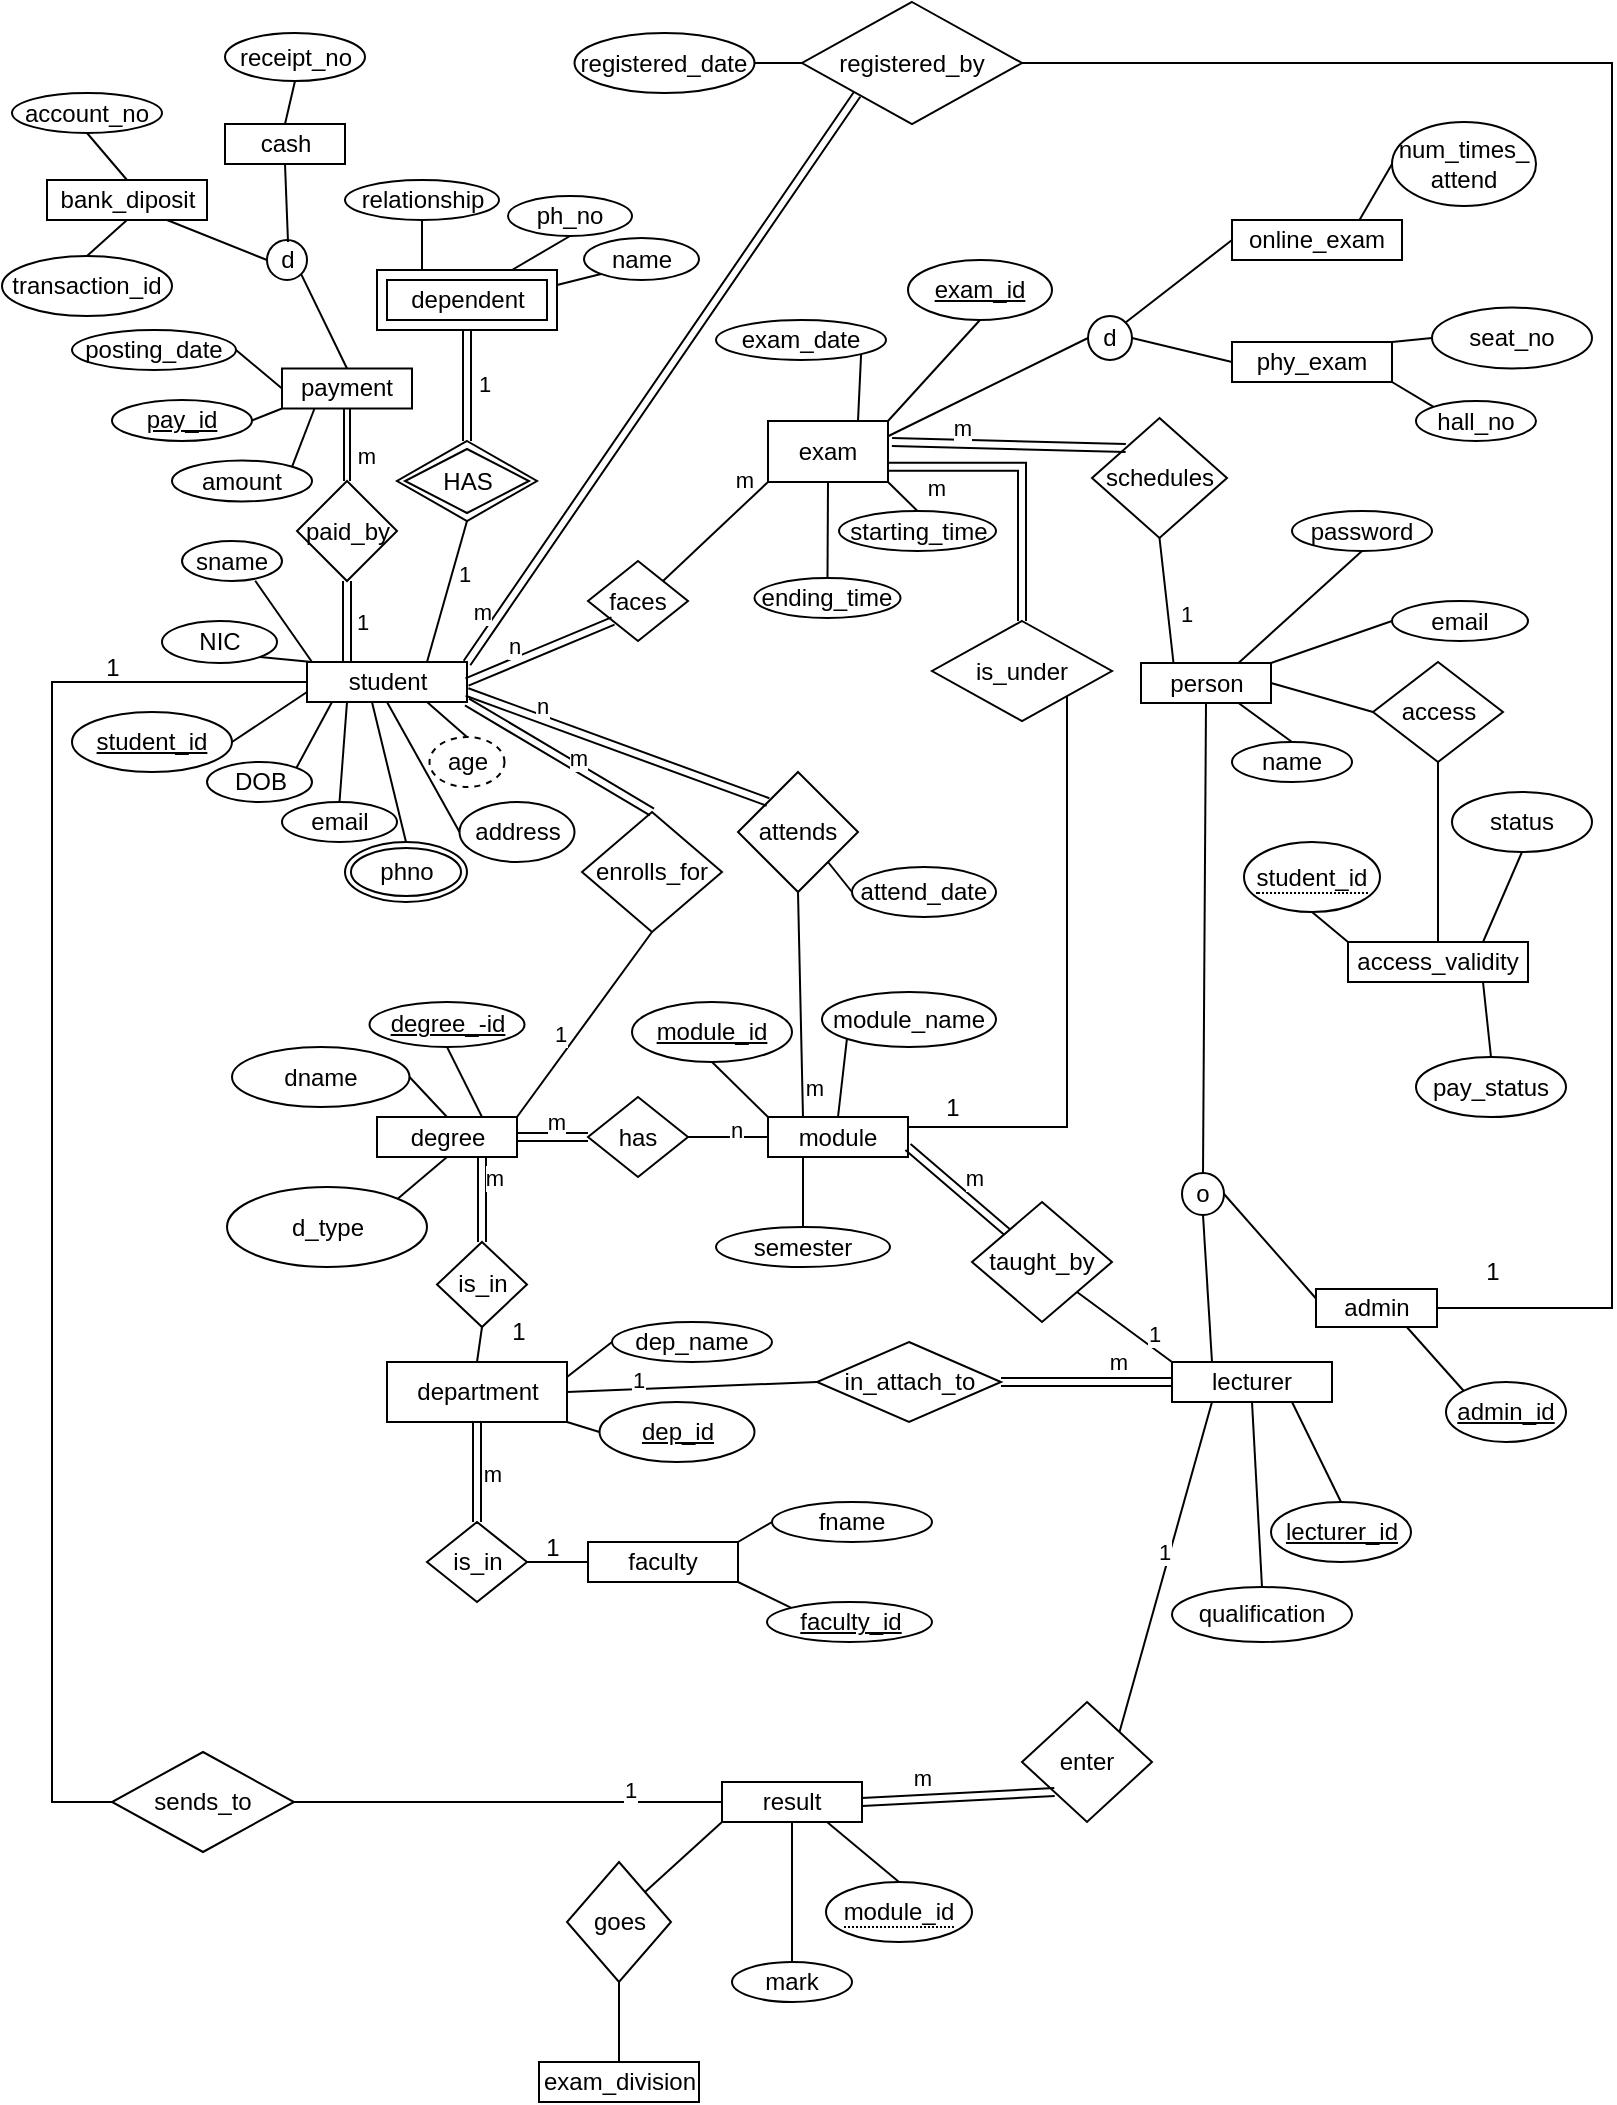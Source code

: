 <mxfile version="22.1.17" type="github">
  <diagram id="R2lEEEUBdFMjLlhIrx00" name="Page-1">
    <mxGraphModel dx="1050" dy="557" grid="1" gridSize="10" guides="1" tooltips="1" connect="1" arrows="1" fold="1" page="1" pageScale="1" pageWidth="850" pageHeight="1100" math="0" shadow="0" extFonts="Permanent Marker^https://fonts.googleapis.com/css?family=Permanent+Marker">
      <root>
        <mxCell id="0" />
        <mxCell id="1" parent="0" />
        <mxCell id="kpMlG1sAVwpaGIiOpCB2-3" value="access_validity" style="rounded=0;whiteSpace=wrap;html=1;" parent="1" vertex="1">
          <mxGeometry x="698" y="480" width="90" height="20" as="geometry" />
        </mxCell>
        <mxCell id="kpMlG1sAVwpaGIiOpCB2-4" value="exam_division" style="rounded=0;whiteSpace=wrap;html=1;" parent="1" vertex="1">
          <mxGeometry x="293.5" y="1040" width="80" height="20" as="geometry" />
        </mxCell>
        <mxCell id="kpMlG1sAVwpaGIiOpCB2-5" value="bank_diposit" style="rounded=0;whiteSpace=wrap;html=1;direction=west;" parent="1" vertex="1">
          <mxGeometry x="47.5" y="99" width="80" height="20" as="geometry" />
        </mxCell>
        <mxCell id="kpMlG1sAVwpaGIiOpCB2-6" value="student" style="rounded=0;whiteSpace=wrap;html=1;" parent="1" vertex="1">
          <mxGeometry x="177.5" y="340" width="80" height="20" as="geometry" />
        </mxCell>
        <mxCell id="kpMlG1sAVwpaGIiOpCB2-8" value="exam" style="rounded=0;whiteSpace=wrap;html=1;" parent="1" vertex="1">
          <mxGeometry x="408" y="219.5" width="60" height="30.5" as="geometry" />
        </mxCell>
        <mxCell id="kpMlG1sAVwpaGIiOpCB2-9" value="person" style="rounded=0;whiteSpace=wrap;html=1;" parent="1" vertex="1">
          <mxGeometry x="594.5" y="340.5" width="65" height="20" as="geometry" />
        </mxCell>
        <mxCell id="kpMlG1sAVwpaGIiOpCB2-10" value="faculty" style="rounded=0;whiteSpace=wrap;html=1;" parent="1" vertex="1">
          <mxGeometry x="318" y="780" width="75" height="20" as="geometry" />
        </mxCell>
        <mxCell id="kpMlG1sAVwpaGIiOpCB2-11" value="degree" style="rounded=0;whiteSpace=wrap;html=1;" parent="1" vertex="1">
          <mxGeometry x="212.5" y="567.5" width="70" height="20" as="geometry" />
        </mxCell>
        <mxCell id="kpMlG1sAVwpaGIiOpCB2-12" value="department" style="rounded=0;whiteSpace=wrap;html=1;" parent="1" vertex="1">
          <mxGeometry x="217.5" y="690" width="90" height="30" as="geometry" />
        </mxCell>
        <mxCell id="kpMlG1sAVwpaGIiOpCB2-13" value="cash" style="rounded=0;whiteSpace=wrap;html=1;" parent="1" vertex="1">
          <mxGeometry x="136.5" y="71" width="60" height="20" as="geometry" />
        </mxCell>
        <mxCell id="kpMlG1sAVwpaGIiOpCB2-14" value="lecturer" style="rounded=0;whiteSpace=wrap;html=1;" parent="1" vertex="1">
          <mxGeometry x="610" y="690" width="80" height="20" as="geometry" />
        </mxCell>
        <mxCell id="kpMlG1sAVwpaGIiOpCB2-16" value="phy_exam" style="rounded=0;whiteSpace=wrap;html=1;" parent="1" vertex="1">
          <mxGeometry x="640" y="180" width="80" height="20" as="geometry" />
        </mxCell>
        <mxCell id="kpMlG1sAVwpaGIiOpCB2-17" value="result" style="rounded=0;whiteSpace=wrap;html=1;" parent="1" vertex="1">
          <mxGeometry x="385" y="900" width="70" height="20" as="geometry" />
        </mxCell>
        <mxCell id="kpMlG1sAVwpaGIiOpCB2-19" value="d" style="ellipse;whiteSpace=wrap;html=1;aspect=fixed;" parent="1" vertex="1">
          <mxGeometry x="157.5" y="129" width="20" height="20" as="geometry" />
        </mxCell>
        <mxCell id="kpMlG1sAVwpaGIiOpCB2-21" value="" style="endArrow=none;html=1;rounded=0;entryX=0.5;entryY=1;entryDx=0;entryDy=0;" parent="1" target="kpMlG1sAVwpaGIiOpCB2-13" edge="1">
          <mxGeometry width="50" height="50" relative="1" as="geometry">
            <mxPoint x="168" y="130" as="sourcePoint" />
            <mxPoint x="160" y="40" as="targetPoint" />
          </mxGeometry>
        </mxCell>
        <mxCell id="kpMlG1sAVwpaGIiOpCB2-22" value="" style="endArrow=none;html=1;rounded=0;exitX=0.25;exitY=0;exitDx=0;exitDy=0;entryX=0;entryY=0.5;entryDx=0;entryDy=0;" parent="1" source="kpMlG1sAVwpaGIiOpCB2-5" target="kpMlG1sAVwpaGIiOpCB2-19" edge="1">
          <mxGeometry width="50" height="50" relative="1" as="geometry">
            <mxPoint x="122.5" y="140" as="sourcePoint" />
            <mxPoint x="160" y="150" as="targetPoint" />
          </mxGeometry>
        </mxCell>
        <mxCell id="kpMlG1sAVwpaGIiOpCB2-23" value="" style="endArrow=none;html=1;rounded=0;entryX=0.5;entryY=0;entryDx=0;entryDy=0;exitX=1;exitY=1;exitDx=0;exitDy=0;" parent="1" source="kpMlG1sAVwpaGIiOpCB2-19" target="kpMlG1sAVwpaGIiOpCB2-258" edge="1">
          <mxGeometry width="50" height="50" relative="1" as="geometry">
            <mxPoint x="190" y="120" as="sourcePoint" />
            <mxPoint x="202.5" y="180" as="targetPoint" />
          </mxGeometry>
        </mxCell>
        <mxCell id="kpMlG1sAVwpaGIiOpCB2-25" value="paid_by" style="rhombus;whiteSpace=wrap;html=1;" parent="1" vertex="1">
          <mxGeometry x="172.5" y="249.5" width="50" height="50" as="geometry" />
        </mxCell>
        <mxCell id="kpMlG1sAVwpaGIiOpCB2-26" value="registered_by" style="rhombus;whiteSpace=wrap;html=1;" parent="1" vertex="1">
          <mxGeometry x="425" y="10" width="110" height="61" as="geometry" />
        </mxCell>
        <mxCell id="kpMlG1sAVwpaGIiOpCB2-28" value="faces" style="rhombus;whiteSpace=wrap;html=1;" parent="1" vertex="1">
          <mxGeometry x="318" y="289.5" width="50" height="40" as="geometry" />
        </mxCell>
        <mxCell id="kpMlG1sAVwpaGIiOpCB2-29" value="enter" style="rhombus;whiteSpace=wrap;html=1;" parent="1" vertex="1">
          <mxGeometry x="535" y="860" width="65" height="60" as="geometry" />
        </mxCell>
        <mxCell id="kpMlG1sAVwpaGIiOpCB2-30" value="access" style="rhombus;whiteSpace=wrap;html=1;" parent="1" vertex="1">
          <mxGeometry x="710.5" y="340" width="65" height="50" as="geometry" />
        </mxCell>
        <mxCell id="kpMlG1sAVwpaGIiOpCB2-31" value="is_in" style="rhombus;whiteSpace=wrap;html=1;" parent="1" vertex="1">
          <mxGeometry x="242.5" y="630" width="45" height="42.5" as="geometry" />
        </mxCell>
        <mxCell id="kpMlG1sAVwpaGIiOpCB2-32" value="enrolls_for" style="rhombus;whiteSpace=wrap;html=1;" parent="1" vertex="1">
          <mxGeometry x="315" y="415" width="70" height="60" as="geometry" />
        </mxCell>
        <mxCell id="kpMlG1sAVwpaGIiOpCB2-33" value="schedules" style="rhombus;whiteSpace=wrap;html=1;" parent="1" vertex="1">
          <mxGeometry x="570" y="218" width="67.5" height="60" as="geometry" />
        </mxCell>
        <mxCell id="kpMlG1sAVwpaGIiOpCB2-34" value="attends" style="rhombus;whiteSpace=wrap;html=1;" parent="1" vertex="1">
          <mxGeometry x="393" y="395" width="60" height="60" as="geometry" />
        </mxCell>
        <mxCell id="kpMlG1sAVwpaGIiOpCB2-36" value="goes" style="rhombus;whiteSpace=wrap;html=1;" parent="1" vertex="1">
          <mxGeometry x="307.5" y="940" width="52" height="60" as="geometry" />
        </mxCell>
        <mxCell id="kpMlG1sAVwpaGIiOpCB2-37" value="is_in" style="rhombus;whiteSpace=wrap;html=1;" parent="1" vertex="1">
          <mxGeometry x="237.5" y="770" width="50" height="40" as="geometry" />
        </mxCell>
        <mxCell id="kpMlG1sAVwpaGIiOpCB2-38" value="taught_by" style="rhombus;whiteSpace=wrap;html=1;" parent="1" vertex="1">
          <mxGeometry x="510" y="610" width="70" height="60" as="geometry" />
        </mxCell>
        <mxCell id="kpMlG1sAVwpaGIiOpCB2-45" value="" style="endArrow=none;html=1;rounded=0;entryX=0.5;entryY=1;entryDx=0;entryDy=0;exitX=1;exitY=0;exitDx=0;exitDy=0;" parent="1" source="kpMlG1sAVwpaGIiOpCB2-11" target="kpMlG1sAVwpaGIiOpCB2-32" edge="1">
          <mxGeometry width="50" height="50" relative="1" as="geometry">
            <mxPoint x="170" y="470" as="sourcePoint" />
            <mxPoint x="307.5" y="340" as="targetPoint" />
          </mxGeometry>
        </mxCell>
        <mxCell id="kpMlG1sAVwpaGIiOpCB2-301" value="1" style="edgeLabel;html=1;align=center;verticalAlign=middle;resizable=0;points=[];" parent="kpMlG1sAVwpaGIiOpCB2-45" vertex="1" connectable="0">
          <mxGeometry x="-0.195" y="7" relative="1" as="geometry">
            <mxPoint as="offset" />
          </mxGeometry>
        </mxCell>
        <mxCell id="kpMlG1sAVwpaGIiOpCB2-47" value="" style="endArrow=none;html=1;rounded=0;entryX=1;entryY=0.5;entryDx=0;entryDy=0;exitX=0;exitY=0.5;exitDx=0;exitDy=0;" parent="1" source="kpMlG1sAVwpaGIiOpCB2-30" target="kpMlG1sAVwpaGIiOpCB2-9" edge="1">
          <mxGeometry width="50" height="50" relative="1" as="geometry">
            <mxPoint x="55" y="330" as="sourcePoint" />
            <mxPoint x="105" y="280" as="targetPoint" />
          </mxGeometry>
        </mxCell>
        <mxCell id="kpMlG1sAVwpaGIiOpCB2-48" value="" style="endArrow=none;html=1;rounded=0;entryX=0.5;entryY=1;entryDx=0;entryDy=0;exitX=0.5;exitY=0;exitDx=0;exitDy=0;" parent="1" source="kpMlG1sAVwpaGIiOpCB2-3" target="kpMlG1sAVwpaGIiOpCB2-30" edge="1">
          <mxGeometry width="50" height="50" relative="1" as="geometry">
            <mxPoint x="85" y="470" as="sourcePoint" />
            <mxPoint x="135" y="420" as="targetPoint" />
          </mxGeometry>
        </mxCell>
        <mxCell id="kpMlG1sAVwpaGIiOpCB2-49" value="" style="endArrow=none;html=1;rounded=0;entryX=1;entryY=0.5;entryDx=0;entryDy=0;exitX=0;exitY=0.5;exitDx=0;exitDy=0;" parent="1" source="kpMlG1sAVwpaGIiOpCB2-100" target="kpMlG1sAVwpaGIiOpCB2-27" edge="1">
          <mxGeometry width="50" height="50" relative="1" as="geometry">
            <mxPoint x="300" y="482.5" as="sourcePoint" />
            <mxPoint x="320" y="460" as="targetPoint" />
          </mxGeometry>
        </mxCell>
        <mxCell id="kpMlG1sAVwpaGIiOpCB2-305" value="n" style="edgeLabel;html=1;align=center;verticalAlign=middle;resizable=0;points=[];" parent="kpMlG1sAVwpaGIiOpCB2-49" vertex="1" connectable="0">
          <mxGeometry x="-0.19" y="-4" relative="1" as="geometry">
            <mxPoint as="offset" />
          </mxGeometry>
        </mxCell>
        <mxCell id="kpMlG1sAVwpaGIiOpCB2-50" value="" style="endArrow=none;html=1;rounded=0;entryX=1;entryY=0;entryDx=0;entryDy=0;exitX=0;exitY=1;exitDx=0;exitDy=0;" parent="1" source="kpMlG1sAVwpaGIiOpCB2-8" target="kpMlG1sAVwpaGIiOpCB2-28" edge="1">
          <mxGeometry width="50" height="50" relative="1" as="geometry">
            <mxPoint x="450" y="130" as="sourcePoint" />
            <mxPoint x="529.33" y="250" as="targetPoint" />
          </mxGeometry>
        </mxCell>
        <mxCell id="kpMlG1sAVwpaGIiOpCB2-268" value="m" style="edgeLabel;html=1;align=center;verticalAlign=middle;resizable=0;points=[];" parent="kpMlG1sAVwpaGIiOpCB2-50" vertex="1" connectable="0">
          <mxGeometry x="-0.773" y="-9" relative="1" as="geometry">
            <mxPoint as="offset" />
          </mxGeometry>
        </mxCell>
        <mxCell id="kpMlG1sAVwpaGIiOpCB2-51" value="" style="endArrow=none;html=1;rounded=0;entryX=1;entryY=0;entryDx=0;entryDy=0;exitX=0;exitY=0.5;exitDx=0;exitDy=0;" parent="1" source="kpMlG1sAVwpaGIiOpCB2-166" target="kpMlG1sAVwpaGIiOpCB2-55" edge="1">
          <mxGeometry width="50" height="50" relative="1" as="geometry">
            <mxPoint x="680" y="100" as="sourcePoint" />
            <mxPoint x="670" y="250" as="targetPoint" />
          </mxGeometry>
        </mxCell>
        <mxCell id="kpMlG1sAVwpaGIiOpCB2-52" value="" style="endArrow=none;html=1;rounded=0;exitX=0;exitY=0.5;exitDx=0;exitDy=0;entryX=1;entryY=0.5;entryDx=0;entryDy=0;" parent="1" source="kpMlG1sAVwpaGIiOpCB2-16" target="kpMlG1sAVwpaGIiOpCB2-55" edge="1">
          <mxGeometry width="50" height="50" relative="1" as="geometry">
            <mxPoint x="705" y="209.67" as="sourcePoint" />
            <mxPoint x="690" y="240" as="targetPoint" />
          </mxGeometry>
        </mxCell>
        <mxCell id="kpMlG1sAVwpaGIiOpCB2-54" value="" style="endArrow=none;html=1;rounded=0;entryX=0;entryY=0;entryDx=0;entryDy=0;exitX=1;exitY=1;exitDx=0;exitDy=0;" parent="1" source="kpMlG1sAVwpaGIiOpCB2-38" target="kpMlG1sAVwpaGIiOpCB2-14" edge="1">
          <mxGeometry width="50" height="50" relative="1" as="geometry">
            <mxPoint x="560" y="650" as="sourcePoint" />
            <mxPoint x="510" y="485" as="targetPoint" />
          </mxGeometry>
        </mxCell>
        <mxCell id="kpMlG1sAVwpaGIiOpCB2-315" value="1" style="edgeLabel;html=1;align=center;verticalAlign=middle;resizable=0;points=[];" parent="kpMlG1sAVwpaGIiOpCB2-54" vertex="1" connectable="0">
          <mxGeometry x="0.46" y="6" relative="1" as="geometry">
            <mxPoint as="offset" />
          </mxGeometry>
        </mxCell>
        <mxCell id="kpMlG1sAVwpaGIiOpCB2-55" value="d" style="ellipse;whiteSpace=wrap;html=1;aspect=fixed;" parent="1" vertex="1">
          <mxGeometry x="568" y="167" width="22" height="22" as="geometry" />
        </mxCell>
        <mxCell id="kpMlG1sAVwpaGIiOpCB2-56" value="" style="endArrow=none;html=1;rounded=0;exitX=0;exitY=0.5;exitDx=0;exitDy=0;entryX=1;entryY=0.25;entryDx=0;entryDy=0;" parent="1" source="kpMlG1sAVwpaGIiOpCB2-55" target="kpMlG1sAVwpaGIiOpCB2-8" edge="1">
          <mxGeometry width="50" height="50" relative="1" as="geometry">
            <mxPoint x="580" y="50" as="sourcePoint" />
            <mxPoint x="470" y="140" as="targetPoint" />
          </mxGeometry>
        </mxCell>
        <mxCell id="kpMlG1sAVwpaGIiOpCB2-61" value="" style="endArrow=none;html=1;rounded=0;entryX=1;entryY=0.5;entryDx=0;entryDy=0;edgeStyle=orthogonalEdgeStyle;exitX=1;exitY=0.5;exitDx=0;exitDy=0;" parent="1" source="kpMlG1sAVwpaGIiOpCB2-26" target="kpMlG1sAVwpaGIiOpCB2-280" edge="1">
          <mxGeometry width="50" height="50" relative="1" as="geometry">
            <mxPoint x="580" y="80" as="sourcePoint" />
            <mxPoint x="746.5" y="346" as="targetPoint" />
            <Array as="points">
              <mxPoint x="830" y="41" />
              <mxPoint x="830" y="663" />
            </Array>
          </mxGeometry>
        </mxCell>
        <mxCell id="kpMlG1sAVwpaGIiOpCB2-63" value="" style="endArrow=none;html=1;rounded=0;exitX=0.5;exitY=0;exitDx=0;exitDy=0;entryX=0.5;entryY=1;entryDx=0;entryDy=0;" parent="1" source="kpMlG1sAVwpaGIiOpCB2-12" target="kpMlG1sAVwpaGIiOpCB2-31" edge="1">
          <mxGeometry width="50" height="50" relative="1" as="geometry">
            <mxPoint x="140" y="390" as="sourcePoint" />
            <mxPoint x="190" y="340" as="targetPoint" />
          </mxGeometry>
        </mxCell>
        <mxCell id="kpMlG1sAVwpaGIiOpCB2-65" value="" style="endArrow=none;html=1;rounded=0;exitX=0;exitY=0.5;exitDx=0;exitDy=0;entryX=1;entryY=0.5;entryDx=0;entryDy=0;" parent="1" source="kpMlG1sAVwpaGIiOpCB2-10" target="kpMlG1sAVwpaGIiOpCB2-37" edge="1">
          <mxGeometry width="50" height="50" relative="1" as="geometry">
            <mxPoint x="55" y="530" as="sourcePoint" />
            <mxPoint x="105" y="480" as="targetPoint" />
          </mxGeometry>
        </mxCell>
        <mxCell id="kpMlG1sAVwpaGIiOpCB2-69" style="edgeStyle=orthogonalEdgeStyle;rounded=0;orthogonalLoop=1;jettySize=auto;html=1;exitX=0.5;exitY=1;exitDx=0;exitDy=0;" parent="1" edge="1">
          <mxGeometry relative="1" as="geometry">
            <mxPoint x="717.5" y="110" as="sourcePoint" />
            <mxPoint x="717.5" y="110" as="targetPoint" />
          </mxGeometry>
        </mxCell>
        <mxCell id="kpMlG1sAVwpaGIiOpCB2-70" value="" style="endArrow=none;html=1;rounded=0;entryX=0.25;entryY=1;entryDx=0;entryDy=0;exitX=1;exitY=0;exitDx=0;exitDy=0;" parent="1" source="kpMlG1sAVwpaGIiOpCB2-29" target="kpMlG1sAVwpaGIiOpCB2-14" edge="1">
          <mxGeometry width="50" height="50" relative="1" as="geometry">
            <mxPoint x="762" y="680" as="sourcePoint" />
            <mxPoint x="760" y="570" as="targetPoint" />
          </mxGeometry>
        </mxCell>
        <mxCell id="kpMlG1sAVwpaGIiOpCB2-321" value="1" style="edgeLabel;html=1;align=center;verticalAlign=middle;resizable=0;points=[];" parent="kpMlG1sAVwpaGIiOpCB2-70" vertex="1" connectable="0">
          <mxGeometry x="0.083" y="3" relative="1" as="geometry">
            <mxPoint as="offset" />
          </mxGeometry>
        </mxCell>
        <mxCell id="kpMlG1sAVwpaGIiOpCB2-71" value="" style="endArrow=none;html=1;rounded=0;entryX=0;entryY=1;entryDx=0;entryDy=0;exitX=1;exitY=0;exitDx=0;exitDy=0;" parent="1" source="kpMlG1sAVwpaGIiOpCB2-36" target="kpMlG1sAVwpaGIiOpCB2-17" edge="1">
          <mxGeometry width="50" height="50" relative="1" as="geometry">
            <mxPoint x="582" y="830" as="sourcePoint" />
            <mxPoint x="580" y="720" as="targetPoint" />
          </mxGeometry>
        </mxCell>
        <mxCell id="kpMlG1sAVwpaGIiOpCB2-73" value="" style="endArrow=none;html=1;rounded=0;entryX=0.5;entryY=1;entryDx=0;entryDy=0;exitX=0.5;exitY=0;exitDx=0;exitDy=0;" parent="1" source="kpMlG1sAVwpaGIiOpCB2-4" target="kpMlG1sAVwpaGIiOpCB2-36" edge="1">
          <mxGeometry width="50" height="50" relative="1" as="geometry">
            <mxPoint x="425" y="715" as="sourcePoint" />
            <mxPoint x="498" y="670" as="targetPoint" />
          </mxGeometry>
        </mxCell>
        <mxCell id="kpMlG1sAVwpaGIiOpCB2-74" value="" style="endArrow=none;html=1;rounded=0;exitX=0.25;exitY=0;exitDx=0;exitDy=0;entryX=0.5;entryY=1;entryDx=0;entryDy=0;" parent="1" source="kpMlG1sAVwpaGIiOpCB2-9" target="kpMlG1sAVwpaGIiOpCB2-33" edge="1">
          <mxGeometry width="50" height="50" relative="1" as="geometry">
            <mxPoint x="100" y="444" as="sourcePoint" />
            <mxPoint x="150" y="394" as="targetPoint" />
          </mxGeometry>
        </mxCell>
        <mxCell id="kpMlG1sAVwpaGIiOpCB2-273" value="1" style="edgeLabel;html=1;align=center;verticalAlign=middle;resizable=0;points=[];" parent="kpMlG1sAVwpaGIiOpCB2-74" vertex="1" connectable="0">
          <mxGeometry x="-0.259" y="-9" relative="1" as="geometry">
            <mxPoint as="offset" />
          </mxGeometry>
        </mxCell>
        <mxCell id="kpMlG1sAVwpaGIiOpCB2-79" value="" style="endArrow=none;html=1;rounded=0;entryX=0.25;entryY=0;entryDx=0;entryDy=0;exitX=0.5;exitY=1;exitDx=0;exitDy=0;" parent="1" source="kpMlG1sAVwpaGIiOpCB2-34" target="kpMlG1sAVwpaGIiOpCB2-100" edge="1">
          <mxGeometry width="50" height="50" relative="1" as="geometry">
            <mxPoint x="320" y="420" as="sourcePoint" />
            <mxPoint x="335" y="470" as="targetPoint" />
          </mxGeometry>
        </mxCell>
        <mxCell id="kpMlG1sAVwpaGIiOpCB2-298" value="m" style="edgeLabel;html=1;align=center;verticalAlign=middle;resizable=0;points=[];" parent="kpMlG1sAVwpaGIiOpCB2-79" vertex="1" connectable="0">
          <mxGeometry x="0.741" y="6" relative="1" as="geometry">
            <mxPoint as="offset" />
          </mxGeometry>
        </mxCell>
        <mxCell id="kpMlG1sAVwpaGIiOpCB2-80" value="" style="endArrow=none;html=1;rounded=0;entryX=0.25;entryY=0;entryDx=0;entryDy=0;exitX=0.5;exitY=1;exitDx=0;exitDy=0;" parent="1" source="kpMlG1sAVwpaGIiOpCB2-278" target="kpMlG1sAVwpaGIiOpCB2-14" edge="1">
          <mxGeometry width="50" height="50" relative="1" as="geometry">
            <mxPoint x="628.75" y="622.5" as="sourcePoint" />
            <mxPoint x="543" y="580" as="targetPoint" />
          </mxGeometry>
        </mxCell>
        <mxCell id="kpMlG1sAVwpaGIiOpCB2-27" value="has" style="rhombus;whiteSpace=wrap;html=1;" parent="1" vertex="1">
          <mxGeometry x="318" y="557.5" width="50" height="40" as="geometry" />
        </mxCell>
        <mxCell id="kpMlG1sAVwpaGIiOpCB2-97" style="edgeStyle=orthogonalEdgeStyle;rounded=0;orthogonalLoop=1;jettySize=auto;html=1;exitX=0.5;exitY=1;exitDx=0;exitDy=0;" parent="1" edge="1">
          <mxGeometry relative="1" as="geometry">
            <mxPoint x="335" y="495" as="sourcePoint" />
            <mxPoint x="335" y="495" as="targetPoint" />
          </mxGeometry>
        </mxCell>
        <mxCell id="kpMlG1sAVwpaGIiOpCB2-100" value="module" style="rounded=0;whiteSpace=wrap;html=1;" parent="1" vertex="1">
          <mxGeometry x="408" y="567.5" width="70" height="20" as="geometry" />
        </mxCell>
        <mxCell id="kpMlG1sAVwpaGIiOpCB2-102" value="email" style="ellipse;whiteSpace=wrap;html=1;align=center;" parent="1" vertex="1">
          <mxGeometry x="165" y="410" width="57.5" height="20" as="geometry" />
        </mxCell>
        <mxCell id="kpMlG1sAVwpaGIiOpCB2-103" value="DOB" style="ellipse;whiteSpace=wrap;html=1;align=center;" parent="1" vertex="1">
          <mxGeometry x="127.5" y="390" width="52.5" height="20" as="geometry" />
        </mxCell>
        <mxCell id="kpMlG1sAVwpaGIiOpCB2-105" value="address" style="ellipse;whiteSpace=wrap;html=1;align=center;" parent="1" vertex="1">
          <mxGeometry x="253.75" y="410" width="57.5" height="30" as="geometry" />
        </mxCell>
        <mxCell id="kpMlG1sAVwpaGIiOpCB2-106" value="&lt;u&gt;student_id&lt;/u&gt;" style="ellipse;whiteSpace=wrap;html=1;align=center;" parent="1" vertex="1">
          <mxGeometry x="60" y="365" width="80" height="30" as="geometry" />
        </mxCell>
        <mxCell id="kpMlG1sAVwpaGIiOpCB2-107" value="NIC" style="ellipse;whiteSpace=wrap;html=1;align=center;" parent="1" vertex="1">
          <mxGeometry x="105" y="319.5" width="57.5" height="21" as="geometry" />
        </mxCell>
        <mxCell id="kpMlG1sAVwpaGIiOpCB2-108" value="sname" style="ellipse;whiteSpace=wrap;html=1;align=center;" parent="1" vertex="1">
          <mxGeometry x="115" y="279.5" width="50" height="20" as="geometry" />
        </mxCell>
        <mxCell id="kpMlG1sAVwpaGIiOpCB2-110" value="age" style="ellipse;whiteSpace=wrap;html=1;align=center;dashed=1;" parent="1" vertex="1">
          <mxGeometry x="238.75" y="377.5" width="37.5" height="25" as="geometry" />
        </mxCell>
        <mxCell id="kpMlG1sAVwpaGIiOpCB2-111" value="phno" style="ellipse;shape=doubleEllipse;margin=3;whiteSpace=wrap;html=1;align=center;" parent="1" vertex="1">
          <mxGeometry x="196.5" y="430" width="61" height="30" as="geometry" />
        </mxCell>
        <mxCell id="kpMlG1sAVwpaGIiOpCB2-112" value="" style="endArrow=none;html=1;rounded=0;exitX=0.5;exitY=0;exitDx=0;exitDy=0;entryX=0.406;entryY=1;entryDx=0;entryDy=0;entryPerimeter=0;" parent="1" source="kpMlG1sAVwpaGIiOpCB2-111" target="kpMlG1sAVwpaGIiOpCB2-6" edge="1">
          <mxGeometry width="50" height="50" relative="1" as="geometry">
            <mxPoint x="109.5" y="410" as="sourcePoint" />
            <mxPoint x="159.5" y="360" as="targetPoint" />
          </mxGeometry>
        </mxCell>
        <mxCell id="kpMlG1sAVwpaGIiOpCB2-113" value="" style="endArrow=none;html=1;rounded=0;exitX=0.5;exitY=0;exitDx=0;exitDy=0;entryX=0.75;entryY=1;entryDx=0;entryDy=0;" parent="1" source="kpMlG1sAVwpaGIiOpCB2-110" target="kpMlG1sAVwpaGIiOpCB2-6" edge="1">
          <mxGeometry width="50" height="50" relative="1" as="geometry">
            <mxPoint x="150" y="425" as="sourcePoint" />
            <mxPoint x="200" y="375" as="targetPoint" />
          </mxGeometry>
        </mxCell>
        <mxCell id="kpMlG1sAVwpaGIiOpCB2-114" value="" style="endArrow=none;html=1;rounded=0;exitX=0;exitY=0.5;exitDx=0;exitDy=0;entryX=0.5;entryY=1;entryDx=0;entryDy=0;" parent="1" source="kpMlG1sAVwpaGIiOpCB2-105" target="kpMlG1sAVwpaGIiOpCB2-6" edge="1">
          <mxGeometry width="50" height="50" relative="1" as="geometry">
            <mxPoint x="157.5" y="425" as="sourcePoint" />
            <mxPoint x="207.5" y="375" as="targetPoint" />
          </mxGeometry>
        </mxCell>
        <mxCell id="kpMlG1sAVwpaGIiOpCB2-115" value="" style="endArrow=none;html=1;rounded=0;exitX=0.5;exitY=0;exitDx=0;exitDy=0;entryX=0.25;entryY=1;entryDx=0;entryDy=0;" parent="1" source="kpMlG1sAVwpaGIiOpCB2-102" target="kpMlG1sAVwpaGIiOpCB2-6" edge="1">
          <mxGeometry width="50" height="50" relative="1" as="geometry">
            <mxPoint x="110" y="450" as="sourcePoint" />
            <mxPoint x="160" y="400" as="targetPoint" />
          </mxGeometry>
        </mxCell>
        <mxCell id="kpMlG1sAVwpaGIiOpCB2-116" value="" style="endArrow=none;html=1;rounded=0;exitX=1;exitY=0;exitDx=0;exitDy=0;" parent="1" source="kpMlG1sAVwpaGIiOpCB2-103" edge="1">
          <mxGeometry width="50" height="50" relative="1" as="geometry">
            <mxPoint x="110" y="410" as="sourcePoint" />
            <mxPoint x="190" y="360" as="targetPoint" />
          </mxGeometry>
        </mxCell>
        <mxCell id="kpMlG1sAVwpaGIiOpCB2-117" value="" style="endArrow=none;html=1;rounded=0;exitX=1;exitY=0.5;exitDx=0;exitDy=0;entryX=0;entryY=0.75;entryDx=0;entryDy=0;" parent="1" source="kpMlG1sAVwpaGIiOpCB2-106" target="kpMlG1sAVwpaGIiOpCB2-6" edge="1">
          <mxGeometry width="50" height="50" relative="1" as="geometry">
            <mxPoint x="100" y="390" as="sourcePoint" />
            <mxPoint x="150" y="340" as="targetPoint" />
          </mxGeometry>
        </mxCell>
        <mxCell id="kpMlG1sAVwpaGIiOpCB2-118" value="" style="endArrow=none;html=1;rounded=0;exitX=1;exitY=1;exitDx=0;exitDy=0;" parent="1" source="kpMlG1sAVwpaGIiOpCB2-107" edge="1">
          <mxGeometry width="50" height="50" relative="1" as="geometry">
            <mxPoint x="110" y="385" as="sourcePoint" />
            <mxPoint x="180" y="340" as="targetPoint" />
          </mxGeometry>
        </mxCell>
        <mxCell id="kpMlG1sAVwpaGIiOpCB2-119" value="" style="endArrow=none;html=1;rounded=0;entryX=0.5;entryY=1;entryDx=0;entryDy=0;shape=link;exitX=0.25;exitY=0;exitDx=0;exitDy=0;" parent="1" source="kpMlG1sAVwpaGIiOpCB2-6" target="kpMlG1sAVwpaGIiOpCB2-25" edge="1">
          <mxGeometry width="50" height="50" relative="1" as="geometry">
            <mxPoint x="190" y="340" as="sourcePoint" />
            <mxPoint x="210" y="296" as="targetPoint" />
          </mxGeometry>
        </mxCell>
        <mxCell id="kpMlG1sAVwpaGIiOpCB2-261" value="1" style="edgeLabel;html=1;align=center;verticalAlign=middle;resizable=0;points=[];" parent="kpMlG1sAVwpaGIiOpCB2-119" vertex="1" connectable="0">
          <mxGeometry x="0.017" y="-7" relative="1" as="geometry">
            <mxPoint as="offset" />
          </mxGeometry>
        </mxCell>
        <mxCell id="kpMlG1sAVwpaGIiOpCB2-127" value="module_name" style="ellipse;whiteSpace=wrap;html=1;align=center;" parent="1" vertex="1">
          <mxGeometry x="435" y="505" width="87" height="27.5" as="geometry" />
        </mxCell>
        <mxCell id="kpMlG1sAVwpaGIiOpCB2-129" value="&lt;u&gt;module_id&lt;/u&gt;" style="ellipse;whiteSpace=wrap;html=1;align=center;" parent="1" vertex="1">
          <mxGeometry x="340" y="510" width="80" height="30" as="geometry" />
        </mxCell>
        <mxCell id="kpMlG1sAVwpaGIiOpCB2-130" value="dname" style="ellipse;whiteSpace=wrap;html=1;align=center;" parent="1" vertex="1">
          <mxGeometry x="140" y="532.5" width="88.75" height="30" as="geometry" />
        </mxCell>
        <mxCell id="kpMlG1sAVwpaGIiOpCB2-131" value="d_type" style="ellipse;whiteSpace=wrap;html=1;align=center;" parent="1" vertex="1">
          <mxGeometry x="137.5" y="602.5" width="100" height="40" as="geometry" />
        </mxCell>
        <mxCell id="kpMlG1sAVwpaGIiOpCB2-132" value="&lt;u&gt;degree_-id&lt;/u&gt;" style="ellipse;whiteSpace=wrap;html=1;align=center;" parent="1" vertex="1">
          <mxGeometry x="208.75" y="510" width="77.5" height="22.5" as="geometry" />
        </mxCell>
        <mxCell id="kpMlG1sAVwpaGIiOpCB2-134" style="edgeStyle=orthogonalEdgeStyle;rounded=0;orthogonalLoop=1;jettySize=auto;html=1;exitX=0.5;exitY=1;exitDx=0;exitDy=0;" parent="1" source="kpMlG1sAVwpaGIiOpCB2-129" target="kpMlG1sAVwpaGIiOpCB2-129" edge="1">
          <mxGeometry relative="1" as="geometry" />
        </mxCell>
        <mxCell id="kpMlG1sAVwpaGIiOpCB2-135" value="" style="endArrow=none;html=1;rounded=0;exitX=1;exitY=0;exitDx=0;exitDy=0;entryX=0.5;entryY=1;entryDx=0;entryDy=0;" parent="1" source="kpMlG1sAVwpaGIiOpCB2-131" target="kpMlG1sAVwpaGIiOpCB2-11" edge="1">
          <mxGeometry width="50" height="50" relative="1" as="geometry">
            <mxPoint x="187.5" y="652.5" as="sourcePoint" />
            <mxPoint x="237.5" y="602.5" as="targetPoint" />
          </mxGeometry>
        </mxCell>
        <mxCell id="kpMlG1sAVwpaGIiOpCB2-136" value="" style="endArrow=none;html=1;rounded=0;exitX=1;exitY=0.5;exitDx=0;exitDy=0;entryX=0.5;entryY=0;entryDx=0;entryDy=0;" parent="1" source="kpMlG1sAVwpaGIiOpCB2-130" target="kpMlG1sAVwpaGIiOpCB2-11" edge="1">
          <mxGeometry width="50" height="50" relative="1" as="geometry">
            <mxPoint x="167.5" y="597.5" as="sourcePoint" />
            <mxPoint x="217.5" y="547.5" as="targetPoint" />
          </mxGeometry>
        </mxCell>
        <mxCell id="kpMlG1sAVwpaGIiOpCB2-137" value="" style="endArrow=none;html=1;rounded=0;exitX=0.5;exitY=1;exitDx=0;exitDy=0;entryX=0.75;entryY=0;entryDx=0;entryDy=0;" parent="1" source="kpMlG1sAVwpaGIiOpCB2-132" target="kpMlG1sAVwpaGIiOpCB2-11" edge="1">
          <mxGeometry width="50" height="50" relative="1" as="geometry">
            <mxPoint x="192.5" y="587.5" as="sourcePoint" />
            <mxPoint x="242.5" y="537.5" as="targetPoint" />
          </mxGeometry>
        </mxCell>
        <mxCell id="kpMlG1sAVwpaGIiOpCB2-139" value="semester" style="ellipse;whiteSpace=wrap;html=1;align=center;" parent="1" vertex="1">
          <mxGeometry x="382" y="622.5" width="87" height="20" as="geometry" />
        </mxCell>
        <mxCell id="kpMlG1sAVwpaGIiOpCB2-140" value="" style="endArrow=none;html=1;rounded=0;exitX=0.5;exitY=0;exitDx=0;exitDy=0;entryX=0.25;entryY=1;entryDx=0;entryDy=0;" parent="1" source="kpMlG1sAVwpaGIiOpCB2-139" target="kpMlG1sAVwpaGIiOpCB2-100" edge="1">
          <mxGeometry width="50" height="50" relative="1" as="geometry">
            <mxPoint x="445" y="690" as="sourcePoint" />
            <mxPoint x="495" y="640" as="targetPoint" />
          </mxGeometry>
        </mxCell>
        <mxCell id="kpMlG1sAVwpaGIiOpCB2-141" value="" style="endArrow=none;html=1;rounded=0;exitX=0.5;exitY=0;exitDx=0;exitDy=0;entryX=0;entryY=1;entryDx=0;entryDy=0;" parent="1" source="kpMlG1sAVwpaGIiOpCB2-100" target="kpMlG1sAVwpaGIiOpCB2-127" edge="1">
          <mxGeometry width="50" height="50" relative="1" as="geometry">
            <mxPoint x="505" y="555" as="sourcePoint" />
            <mxPoint x="555" y="505" as="targetPoint" />
          </mxGeometry>
        </mxCell>
        <mxCell id="kpMlG1sAVwpaGIiOpCB2-142" value="" style="endArrow=none;html=1;rounded=0;exitX=0;exitY=0;exitDx=0;exitDy=0;entryX=0.5;entryY=1;entryDx=0;entryDy=0;" parent="1" source="kpMlG1sAVwpaGIiOpCB2-100" target="kpMlG1sAVwpaGIiOpCB2-129" edge="1">
          <mxGeometry width="50" height="50" relative="1" as="geometry">
            <mxPoint x="510" y="550" as="sourcePoint" />
            <mxPoint x="560" y="500" as="targetPoint" />
          </mxGeometry>
        </mxCell>
        <mxCell id="kpMlG1sAVwpaGIiOpCB2-144" value="HAS" style="shape=rhombus;double=1;perimeter=rhombusPerimeter;whiteSpace=wrap;html=1;align=center;" parent="1" vertex="1">
          <mxGeometry x="222.5" y="229.5" width="70" height="40" as="geometry" />
        </mxCell>
        <mxCell id="kpMlG1sAVwpaGIiOpCB2-145" value="dependent" style="shape=ext;margin=3;double=1;whiteSpace=wrap;html=1;align=center;" parent="1" vertex="1">
          <mxGeometry x="212.5" y="144" width="90" height="30" as="geometry" />
        </mxCell>
        <mxCell id="kpMlG1sAVwpaGIiOpCB2-146" value="" style="shape=link;html=1;rounded=0;exitX=0.5;exitY=1;exitDx=0;exitDy=0;entryX=0.5;entryY=0;entryDx=0;entryDy=0;" parent="1" source="kpMlG1sAVwpaGIiOpCB2-145" target="kpMlG1sAVwpaGIiOpCB2-144" edge="1">
          <mxGeometry width="100" relative="1" as="geometry">
            <mxPoint x="430" y="50" as="sourcePoint" />
            <mxPoint x="530" y="50" as="targetPoint" />
          </mxGeometry>
        </mxCell>
        <mxCell id="kpMlG1sAVwpaGIiOpCB2-262" value="1" style="edgeLabel;html=1;align=center;verticalAlign=middle;resizable=0;points=[];" parent="kpMlG1sAVwpaGIiOpCB2-146" vertex="1" connectable="0">
          <mxGeometry x="-0.301" y="2" relative="1" as="geometry">
            <mxPoint x="6" y="7" as="offset" />
          </mxGeometry>
        </mxCell>
        <mxCell id="kpMlG1sAVwpaGIiOpCB2-147" value="" style="endArrow=none;html=1;rounded=0;exitX=0.75;exitY=0;exitDx=0;exitDy=0;entryX=0.5;entryY=1;entryDx=0;entryDy=0;" parent="1" source="kpMlG1sAVwpaGIiOpCB2-6" target="kpMlG1sAVwpaGIiOpCB2-144" edge="1">
          <mxGeometry width="50" height="50" relative="1" as="geometry">
            <mxPoint x="287.5" y="274.5" as="sourcePoint" />
            <mxPoint x="320" y="230" as="targetPoint" />
          </mxGeometry>
        </mxCell>
        <mxCell id="kpMlG1sAVwpaGIiOpCB2-263" value="1" style="edgeLabel;html=1;align=center;verticalAlign=middle;resizable=0;points=[];" parent="kpMlG1sAVwpaGIiOpCB2-147" vertex="1" connectable="0">
          <mxGeometry x="0.303" y="-5" relative="1" as="geometry">
            <mxPoint as="offset" />
          </mxGeometry>
        </mxCell>
        <mxCell id="kpMlG1sAVwpaGIiOpCB2-149" value="dep_name" style="ellipse;whiteSpace=wrap;html=1;align=center;" parent="1" vertex="1">
          <mxGeometry x="330" y="670" width="80" height="20" as="geometry" />
        </mxCell>
        <mxCell id="kpMlG1sAVwpaGIiOpCB2-150" value="&lt;u&gt;dep_id&lt;/u&gt;" style="ellipse;whiteSpace=wrap;html=1;align=center;" parent="1" vertex="1">
          <mxGeometry x="323.75" y="710" width="77.5" height="30" as="geometry" />
        </mxCell>
        <mxCell id="kpMlG1sAVwpaGIiOpCB2-151" value="" style="endArrow=none;html=1;rounded=0;exitX=1;exitY=0.25;exitDx=0;exitDy=0;entryX=0;entryY=0.5;entryDx=0;entryDy=0;" parent="1" source="kpMlG1sAVwpaGIiOpCB2-12" target="kpMlG1sAVwpaGIiOpCB2-149" edge="1">
          <mxGeometry width="50" height="50" relative="1" as="geometry">
            <mxPoint x="323.75" y="680" as="sourcePoint" />
            <mxPoint x="373.75" y="630" as="targetPoint" />
          </mxGeometry>
        </mxCell>
        <mxCell id="kpMlG1sAVwpaGIiOpCB2-152" value="" style="endArrow=none;html=1;rounded=0;exitX=1;exitY=1;exitDx=0;exitDy=0;entryX=0;entryY=0.5;entryDx=0;entryDy=0;" parent="1" source="kpMlG1sAVwpaGIiOpCB2-12" target="kpMlG1sAVwpaGIiOpCB2-150" edge="1">
          <mxGeometry width="50" height="50" relative="1" as="geometry">
            <mxPoint x="282.5" y="760" as="sourcePoint" />
            <mxPoint x="332.5" y="710" as="targetPoint" />
          </mxGeometry>
        </mxCell>
        <mxCell id="kpMlG1sAVwpaGIiOpCB2-154" value="fname" style="ellipse;whiteSpace=wrap;html=1;align=center;" parent="1" vertex="1">
          <mxGeometry x="410" y="760" width="80" height="20" as="geometry" />
        </mxCell>
        <mxCell id="kpMlG1sAVwpaGIiOpCB2-155" value="&lt;u&gt;faculty_id&lt;/u&gt;" style="ellipse;whiteSpace=wrap;html=1;align=center;" parent="1" vertex="1">
          <mxGeometry x="407.5" y="810" width="82.5" height="20" as="geometry" />
        </mxCell>
        <mxCell id="kpMlG1sAVwpaGIiOpCB2-157" value="" style="endArrow=none;html=1;rounded=0;exitX=1;exitY=1;exitDx=0;exitDy=0;entryX=0;entryY=0;entryDx=0;entryDy=0;" parent="1" source="kpMlG1sAVwpaGIiOpCB2-10" target="kpMlG1sAVwpaGIiOpCB2-155" edge="1">
          <mxGeometry width="50" height="50" relative="1" as="geometry">
            <mxPoint x="340" y="900" as="sourcePoint" />
            <mxPoint x="390" y="850" as="targetPoint" />
          </mxGeometry>
        </mxCell>
        <mxCell id="kpMlG1sAVwpaGIiOpCB2-158" value="" style="endArrow=none;html=1;rounded=0;exitX=1;exitY=0;exitDx=0;exitDy=0;entryX=0;entryY=0.5;entryDx=0;entryDy=0;" parent="1" source="kpMlG1sAVwpaGIiOpCB2-10" target="kpMlG1sAVwpaGIiOpCB2-154" edge="1">
          <mxGeometry width="50" height="50" relative="1" as="geometry">
            <mxPoint x="370" y="780" as="sourcePoint" />
            <mxPoint x="420" y="730" as="targetPoint" />
          </mxGeometry>
        </mxCell>
        <mxCell id="kpMlG1sAVwpaGIiOpCB2-160" value="" style="endArrow=none;html=1;rounded=0;exitX=1;exitY=1;exitDx=0;exitDy=0;entryX=0;entryY=0.5;entryDx=0;entryDy=0;" parent="1" source="kpMlG1sAVwpaGIiOpCB2-34" target="kpMlG1sAVwpaGIiOpCB2-159" edge="1">
          <mxGeometry width="50" height="50" relative="1" as="geometry">
            <mxPoint x="450" y="440" as="sourcePoint" />
            <mxPoint x="500" y="390" as="targetPoint" />
          </mxGeometry>
        </mxCell>
        <mxCell id="kpMlG1sAVwpaGIiOpCB2-162" value="exam_id" style="ellipse;whiteSpace=wrap;html=1;align=center;fontStyle=4;" parent="1" vertex="1">
          <mxGeometry x="478" y="139" width="72" height="30" as="geometry" />
        </mxCell>
        <mxCell id="kpMlG1sAVwpaGIiOpCB2-163" value="exam_date" style="ellipse;whiteSpace=wrap;html=1;align=center;" parent="1" vertex="1">
          <mxGeometry x="382" y="169" width="85" height="20" as="geometry" />
        </mxCell>
        <mxCell id="kpMlG1sAVwpaGIiOpCB2-166" value="online_exam" style="whiteSpace=wrap;html=1;align=center;" parent="1" vertex="1">
          <mxGeometry x="640" y="119" width="85" height="20" as="geometry" />
        </mxCell>
        <mxCell id="kpMlG1sAVwpaGIiOpCB2-169" value="registered_date" style="ellipse;whiteSpace=wrap;html=1;align=center;" parent="1" vertex="1">
          <mxGeometry x="311.25" y="25.5" width="90" height="30" as="geometry" />
        </mxCell>
        <mxCell id="kpMlG1sAVwpaGIiOpCB2-171" value="" style="endArrow=none;html=1;rounded=0;exitX=1;exitY=0.5;exitDx=0;exitDy=0;entryX=0;entryY=0.5;entryDx=0;entryDy=0;" parent="1" source="kpMlG1sAVwpaGIiOpCB2-169" target="kpMlG1sAVwpaGIiOpCB2-26" edge="1">
          <mxGeometry width="50" height="50" relative="1" as="geometry">
            <mxPoint x="140" y="90" as="sourcePoint" />
            <mxPoint x="190" y="40" as="targetPoint" />
          </mxGeometry>
        </mxCell>
        <mxCell id="kpMlG1sAVwpaGIiOpCB2-172" value="" style="endArrow=none;html=1;rounded=0;exitX=0.75;exitY=0;exitDx=0;exitDy=0;entryX=1;entryY=1;entryDx=0;entryDy=0;" parent="1" source="kpMlG1sAVwpaGIiOpCB2-8" target="kpMlG1sAVwpaGIiOpCB2-163" edge="1">
          <mxGeometry width="50" height="50" relative="1" as="geometry">
            <mxPoint x="400.5" y="209.5" as="sourcePoint" />
            <mxPoint x="450.5" y="159.5" as="targetPoint" />
          </mxGeometry>
        </mxCell>
        <mxCell id="kpMlG1sAVwpaGIiOpCB2-173" value="" style="endArrow=none;html=1;rounded=0;exitX=1;exitY=0;exitDx=0;exitDy=0;entryX=0.5;entryY=1;entryDx=0;entryDy=0;" parent="1" source="kpMlG1sAVwpaGIiOpCB2-8" target="kpMlG1sAVwpaGIiOpCB2-162" edge="1">
          <mxGeometry width="50" height="50" relative="1" as="geometry">
            <mxPoint x="453" y="220" as="sourcePoint" />
            <mxPoint x="503" y="170" as="targetPoint" />
          </mxGeometry>
        </mxCell>
        <mxCell id="kpMlG1sAVwpaGIiOpCB2-175" value="is_under" style="shape=rhombus;perimeter=rhombusPerimeter;whiteSpace=wrap;html=1;align=center;" parent="1" vertex="1">
          <mxGeometry x="490" y="319.5" width="90" height="50" as="geometry" />
        </mxCell>
        <mxCell id="kpMlG1sAVwpaGIiOpCB2-177" value="" style="endArrow=none;html=1;rounded=0;entryX=1;entryY=1;entryDx=0;entryDy=0;exitX=1;exitY=0.25;exitDx=0;exitDy=0;edgeStyle=orthogonalEdgeStyle;" parent="1" source="kpMlG1sAVwpaGIiOpCB2-100" target="kpMlG1sAVwpaGIiOpCB2-175" edge="1">
          <mxGeometry width="50" height="50" relative="1" as="geometry">
            <mxPoint x="543" y="500" as="sourcePoint" />
            <mxPoint x="593" y="450" as="targetPoint" />
          </mxGeometry>
        </mxCell>
        <mxCell id="kpMlG1sAVwpaGIiOpCB2-159" value="attend_date" style="ellipse;whiteSpace=wrap;html=1;align=center;" parent="1" vertex="1">
          <mxGeometry x="450" y="442.5" width="72" height="25" as="geometry" />
        </mxCell>
        <mxCell id="kpMlG1sAVwpaGIiOpCB2-179" value="starting_time" style="ellipse;whiteSpace=wrap;html=1;align=center;" parent="1" vertex="1">
          <mxGeometry x="443.5" y="264.5" width="78.5" height="20" as="geometry" />
        </mxCell>
        <mxCell id="kpMlG1sAVwpaGIiOpCB2-181" value="seat_no" style="ellipse;whiteSpace=wrap;html=1;align=center;" parent="1" vertex="1">
          <mxGeometry x="740" y="162.75" width="80" height="30.5" as="geometry" />
        </mxCell>
        <mxCell id="kpMlG1sAVwpaGIiOpCB2-182" value="num_times_&lt;br&gt;attend" style="ellipse;whiteSpace=wrap;html=1;align=center;" parent="1" vertex="1">
          <mxGeometry x="720" y="70" width="72" height="42" as="geometry" />
        </mxCell>
        <mxCell id="kpMlG1sAVwpaGIiOpCB2-183" value="ending_time" style="ellipse;whiteSpace=wrap;html=1;align=center;" parent="1" vertex="1">
          <mxGeometry x="401.25" y="298" width="73" height="20" as="geometry" />
        </mxCell>
        <mxCell id="kpMlG1sAVwpaGIiOpCB2-184" value="hall_no" style="ellipse;whiteSpace=wrap;html=1;align=center;" parent="1" vertex="1">
          <mxGeometry x="732" y="209.5" width="60" height="20" as="geometry" />
        </mxCell>
        <mxCell id="kpMlG1sAVwpaGIiOpCB2-185" value="" style="endArrow=none;html=1;rounded=0;exitX=1;exitY=0;exitDx=0;exitDy=0;entryX=0;entryY=0.5;entryDx=0;entryDy=0;" parent="1" source="kpMlG1sAVwpaGIiOpCB2-16" target="kpMlG1sAVwpaGIiOpCB2-181" edge="1">
          <mxGeometry width="50" height="50" relative="1" as="geometry">
            <mxPoint x="697.5" y="177" as="sourcePoint" />
            <mxPoint x="747.5" y="127" as="targetPoint" />
          </mxGeometry>
        </mxCell>
        <mxCell id="kpMlG1sAVwpaGIiOpCB2-186" value="" style="endArrow=none;html=1;rounded=0;exitX=1;exitY=1;exitDx=0;exitDy=0;entryX=0;entryY=0;entryDx=0;entryDy=0;" parent="1" source="kpMlG1sAVwpaGIiOpCB2-16" target="kpMlG1sAVwpaGIiOpCB2-184" edge="1">
          <mxGeometry width="50" height="50" relative="1" as="geometry">
            <mxPoint x="690" y="259.5" as="sourcePoint" />
            <mxPoint x="740" y="209.5" as="targetPoint" />
          </mxGeometry>
        </mxCell>
        <mxCell id="kpMlG1sAVwpaGIiOpCB2-187" value="" style="endArrow=none;html=1;rounded=0;entryX=0.5;entryY=1;entryDx=0;entryDy=0;exitX=0.5;exitY=0;exitDx=0;exitDy=0;" parent="1" source="kpMlG1sAVwpaGIiOpCB2-183" target="kpMlG1sAVwpaGIiOpCB2-8" edge="1">
          <mxGeometry width="50" height="50" relative="1" as="geometry">
            <mxPoint x="360" y="325" as="sourcePoint" />
            <mxPoint x="410" y="275" as="targetPoint" />
          </mxGeometry>
        </mxCell>
        <mxCell id="kpMlG1sAVwpaGIiOpCB2-188" value="" style="endArrow=none;html=1;rounded=0;entryX=1;entryY=1;entryDx=0;entryDy=0;exitX=0.5;exitY=0;exitDx=0;exitDy=0;" parent="1" source="kpMlG1sAVwpaGIiOpCB2-179" target="kpMlG1sAVwpaGIiOpCB2-8" edge="1">
          <mxGeometry width="50" height="50" relative="1" as="geometry">
            <mxPoint x="461" y="349.5" as="sourcePoint" />
            <mxPoint x="511" y="299.5" as="targetPoint" />
          </mxGeometry>
        </mxCell>
        <mxCell id="kpMlG1sAVwpaGIiOpCB2-189" value="" style="endArrow=none;html=1;rounded=0;exitX=0.75;exitY=0;exitDx=0;exitDy=0;entryX=0;entryY=0.5;entryDx=0;entryDy=0;" parent="1" source="kpMlG1sAVwpaGIiOpCB2-166" target="kpMlG1sAVwpaGIiOpCB2-182" edge="1">
          <mxGeometry width="50" height="50" relative="1" as="geometry">
            <mxPoint x="660.5" y="116" as="sourcePoint" />
            <mxPoint x="710.5" y="66" as="targetPoint" />
          </mxGeometry>
        </mxCell>
        <mxCell id="kpMlG1sAVwpaGIiOpCB2-190" value="status" style="ellipse;whiteSpace=wrap;html=1;align=center;" parent="1" vertex="1">
          <mxGeometry x="750" y="405" width="70" height="30" as="geometry" />
        </mxCell>
        <mxCell id="kpMlG1sAVwpaGIiOpCB2-191" value="&lt;span style=&quot;border-bottom: 1px dotted&quot;&gt;student_id&lt;/span&gt;" style="ellipse;whiteSpace=wrap;html=1;align=center;" parent="1" vertex="1">
          <mxGeometry x="646" y="430" width="68" height="35" as="geometry" />
        </mxCell>
        <mxCell id="kpMlG1sAVwpaGIiOpCB2-192" value="pay_status" style="ellipse;whiteSpace=wrap;html=1;align=center;" parent="1" vertex="1">
          <mxGeometry x="732" y="537.5" width="75" height="30" as="geometry" />
        </mxCell>
        <mxCell id="kpMlG1sAVwpaGIiOpCB2-196" value="" style="endArrow=none;html=1;rounded=0;exitX=0;exitY=0;exitDx=0;exitDy=0;entryX=0.5;entryY=1;entryDx=0;entryDy=0;" parent="1" source="kpMlG1sAVwpaGIiOpCB2-3" target="kpMlG1sAVwpaGIiOpCB2-191" edge="1">
          <mxGeometry width="50" height="50" relative="1" as="geometry">
            <mxPoint x="680" y="543.75" as="sourcePoint" />
            <mxPoint x="730" y="493.75" as="targetPoint" />
          </mxGeometry>
        </mxCell>
        <mxCell id="kpMlG1sAVwpaGIiOpCB2-197" value="" style="endArrow=none;html=1;rounded=0;exitX=0.75;exitY=0;exitDx=0;exitDy=0;entryX=0.5;entryY=1;entryDx=0;entryDy=0;" parent="1" source="kpMlG1sAVwpaGIiOpCB2-3" target="kpMlG1sAVwpaGIiOpCB2-190" edge="1">
          <mxGeometry width="50" height="50" relative="1" as="geometry">
            <mxPoint x="689" y="543.75" as="sourcePoint" />
            <mxPoint x="739" y="493.75" as="targetPoint" />
          </mxGeometry>
        </mxCell>
        <mxCell id="kpMlG1sAVwpaGIiOpCB2-198" value="" style="endArrow=none;html=1;rounded=0;exitX=0.75;exitY=1;exitDx=0;exitDy=0;entryX=0.5;entryY=0;entryDx=0;entryDy=0;" parent="1" source="kpMlG1sAVwpaGIiOpCB2-3" target="kpMlG1sAVwpaGIiOpCB2-192" edge="1">
          <mxGeometry width="50" height="50" relative="1" as="geometry">
            <mxPoint x="689" y="602.5" as="sourcePoint" />
            <mxPoint x="739" y="552.5" as="targetPoint" />
          </mxGeometry>
        </mxCell>
        <mxCell id="kpMlG1sAVwpaGIiOpCB2-199" value="qualification" style="ellipse;whiteSpace=wrap;html=1;align=center;" parent="1" vertex="1">
          <mxGeometry x="610" y="802.5" width="90" height="27.5" as="geometry" />
        </mxCell>
        <mxCell id="kpMlG1sAVwpaGIiOpCB2-200" value="email" style="ellipse;whiteSpace=wrap;html=1;align=center;" parent="1" vertex="1">
          <mxGeometry x="720" y="309.5" width="68" height="20" as="geometry" />
        </mxCell>
        <mxCell id="kpMlG1sAVwpaGIiOpCB2-202" value="&lt;u&gt;lecturer_id&lt;/u&gt;" style="ellipse;whiteSpace=wrap;html=1;align=center;" parent="1" vertex="1">
          <mxGeometry x="659.5" y="760" width="70" height="30" as="geometry" />
        </mxCell>
        <mxCell id="kpMlG1sAVwpaGIiOpCB2-203" value="in_attach_to" style="shape=rhombus;perimeter=rhombusPerimeter;whiteSpace=wrap;html=1;align=center;" parent="1" vertex="1">
          <mxGeometry x="432.5" y="680" width="92" height="40" as="geometry" />
        </mxCell>
        <mxCell id="kpMlG1sAVwpaGIiOpCB2-204" value="" style="endArrow=none;html=1;rounded=0;exitX=1;exitY=0.5;exitDx=0;exitDy=0;entryX=0;entryY=0.5;entryDx=0;entryDy=0;" parent="1" source="kpMlG1sAVwpaGIiOpCB2-12" target="kpMlG1sAVwpaGIiOpCB2-203" edge="1">
          <mxGeometry width="50" height="50" relative="1" as="geometry">
            <mxPoint x="385" y="750" as="sourcePoint" />
            <mxPoint x="435" y="700" as="targetPoint" />
          </mxGeometry>
        </mxCell>
        <mxCell id="kpMlG1sAVwpaGIiOpCB2-318" value="1" style="edgeLabel;html=1;align=center;verticalAlign=middle;resizable=0;points=[];" parent="kpMlG1sAVwpaGIiOpCB2-204" vertex="1" connectable="0">
          <mxGeometry x="-0.432" y="5" relative="1" as="geometry">
            <mxPoint as="offset" />
          </mxGeometry>
        </mxCell>
        <mxCell id="kpMlG1sAVwpaGIiOpCB2-208" value="" style="endArrow=none;html=1;rounded=0;exitX=0.75;exitY=1;exitDx=0;exitDy=0;entryX=0.5;entryY=0;entryDx=0;entryDy=0;" parent="1" source="kpMlG1sAVwpaGIiOpCB2-14" target="kpMlG1sAVwpaGIiOpCB2-202" edge="1">
          <mxGeometry width="50" height="50" relative="1" as="geometry">
            <mxPoint x="682" y="730" as="sourcePoint" />
            <mxPoint x="732" y="680" as="targetPoint" />
          </mxGeometry>
        </mxCell>
        <mxCell id="kpMlG1sAVwpaGIiOpCB2-209" value="" style="endArrow=none;html=1;rounded=0;exitX=0.75;exitY=0;exitDx=0;exitDy=0;entryX=0.5;entryY=1;entryDx=0;entryDy=0;" parent="1" source="kpMlG1sAVwpaGIiOpCB2-9" target="kpMlG1sAVwpaGIiOpCB2-206" edge="1">
          <mxGeometry width="50" height="50" relative="1" as="geometry">
            <mxPoint x="640" y="815" as="sourcePoint" />
            <mxPoint x="690" y="765" as="targetPoint" />
          </mxGeometry>
        </mxCell>
        <mxCell id="kpMlG1sAVwpaGIiOpCB2-212" value="" style="endArrow=none;html=1;rounded=0;exitX=0.5;exitY=1;exitDx=0;exitDy=0;entryX=0.5;entryY=0;entryDx=0;entryDy=0;" parent="1" source="kpMlG1sAVwpaGIiOpCB2-14" target="kpMlG1sAVwpaGIiOpCB2-199" edge="1">
          <mxGeometry width="50" height="50" relative="1" as="geometry">
            <mxPoint x="657" y="720" as="sourcePoint" />
            <mxPoint x="707" y="670" as="targetPoint" />
          </mxGeometry>
        </mxCell>
        <mxCell id="kpMlG1sAVwpaGIiOpCB2-213" value="amount" style="ellipse;whiteSpace=wrap;html=1;align=center;" parent="1" vertex="1">
          <mxGeometry x="110" y="239.25" width="70" height="20.5" as="geometry" />
        </mxCell>
        <mxCell id="kpMlG1sAVwpaGIiOpCB2-214" value="&lt;u&gt;pay_id&lt;/u&gt;" style="ellipse;whiteSpace=wrap;html=1;align=center;" parent="1" vertex="1">
          <mxGeometry x="80" y="209" width="70" height="20.5" as="geometry" />
        </mxCell>
        <mxCell id="kpMlG1sAVwpaGIiOpCB2-215" value="mark" style="ellipse;whiteSpace=wrap;html=1;align=center;" parent="1" vertex="1">
          <mxGeometry x="390" y="990" width="60" height="20" as="geometry" />
        </mxCell>
        <mxCell id="kpMlG1sAVwpaGIiOpCB2-217" value="&lt;span style=&quot;border-bottom: 1px dotted&quot;&gt;module_id&lt;/span&gt;" style="ellipse;whiteSpace=wrap;html=1;align=center;" parent="1" vertex="1">
          <mxGeometry x="437" y="950" width="73" height="30" as="geometry" />
        </mxCell>
        <mxCell id="kpMlG1sAVwpaGIiOpCB2-219" value="" style="endArrow=none;html=1;rounded=0;entryX=0.5;entryY=1;entryDx=0;entryDy=0;exitX=0.5;exitY=0;exitDx=0;exitDy=0;" parent="1" source="kpMlG1sAVwpaGIiOpCB2-215" target="kpMlG1sAVwpaGIiOpCB2-17" edge="1">
          <mxGeometry width="50" height="50" relative="1" as="geometry">
            <mxPoint x="440" y="1010" as="sourcePoint" />
            <mxPoint x="432.5" y="945" as="targetPoint" />
          </mxGeometry>
        </mxCell>
        <mxCell id="kpMlG1sAVwpaGIiOpCB2-220" value="" style="endArrow=none;html=1;rounded=0;entryX=0.75;entryY=1;entryDx=0;entryDy=0;exitX=0.5;exitY=0;exitDx=0;exitDy=0;" parent="1" source="kpMlG1sAVwpaGIiOpCB2-217" target="kpMlG1sAVwpaGIiOpCB2-17" edge="1">
          <mxGeometry width="50" height="50" relative="1" as="geometry">
            <mxPoint x="413" y="990" as="sourcePoint" />
            <mxPoint x="463" y="940" as="targetPoint" />
          </mxGeometry>
        </mxCell>
        <mxCell id="kpMlG1sAVwpaGIiOpCB2-222" value="sends_to" style="shape=rhombus;perimeter=rhombusPerimeter;whiteSpace=wrap;html=1;align=center;" parent="1" vertex="1">
          <mxGeometry x="80" y="885" width="91" height="50" as="geometry" />
        </mxCell>
        <mxCell id="kpMlG1sAVwpaGIiOpCB2-224" value="" style="endArrow=none;html=1;rounded=0;exitX=0;exitY=0.5;exitDx=0;exitDy=0;entryX=0;entryY=0.5;entryDx=0;entryDy=0;edgeStyle=orthogonalEdgeStyle;" parent="1" source="kpMlG1sAVwpaGIiOpCB2-222" target="kpMlG1sAVwpaGIiOpCB2-6" edge="1">
          <mxGeometry width="50" height="50" relative="1" as="geometry">
            <mxPoint x="67" y="840" as="sourcePoint" />
            <mxPoint x="117" y="790" as="targetPoint" />
            <Array as="points">
              <mxPoint x="50" y="910" />
              <mxPoint x="50" y="350" />
            </Array>
          </mxGeometry>
        </mxCell>
        <mxCell id="kpMlG1sAVwpaGIiOpCB2-225" value="" style="endArrow=none;html=1;rounded=0;exitX=1;exitY=0.5;exitDx=0;exitDy=0;entryX=0;entryY=0.5;entryDx=0;entryDy=0;" parent="1" source="kpMlG1sAVwpaGIiOpCB2-222" target="kpMlG1sAVwpaGIiOpCB2-17" edge="1">
          <mxGeometry width="50" height="50" relative="1" as="geometry">
            <mxPoint x="293.5" y="930" as="sourcePoint" />
            <mxPoint x="343.5" y="880" as="targetPoint" />
          </mxGeometry>
        </mxCell>
        <mxCell id="kpMlG1sAVwpaGIiOpCB2-323" value="1" style="edgeLabel;html=1;align=center;verticalAlign=middle;resizable=0;points=[];" parent="kpMlG1sAVwpaGIiOpCB2-225" vertex="1" connectable="0">
          <mxGeometry x="0.568" y="6" relative="1" as="geometry">
            <mxPoint as="offset" />
          </mxGeometry>
        </mxCell>
        <mxCell id="kpMlG1sAVwpaGIiOpCB2-227" value="relationship" style="ellipse;whiteSpace=wrap;html=1;align=center;" parent="1" vertex="1">
          <mxGeometry x="196.5" y="99" width="77" height="20" as="geometry" />
        </mxCell>
        <mxCell id="kpMlG1sAVwpaGIiOpCB2-228" value="name" style="ellipse;whiteSpace=wrap;html=1;align=center;" parent="1" vertex="1">
          <mxGeometry x="316" y="128" width="57.5" height="21" as="geometry" />
        </mxCell>
        <mxCell id="kpMlG1sAVwpaGIiOpCB2-229" value="ph_no" style="ellipse;whiteSpace=wrap;html=1;align=center;" parent="1" vertex="1">
          <mxGeometry x="278" y="107" width="62" height="20" as="geometry" />
        </mxCell>
        <mxCell id="kpMlG1sAVwpaGIiOpCB2-230" value="" style="endArrow=none;html=1;rounded=0;exitX=1;exitY=0.25;exitDx=0;exitDy=0;entryX=0;entryY=1;entryDx=0;entryDy=0;" parent="1" source="kpMlG1sAVwpaGIiOpCB2-145" target="kpMlG1sAVwpaGIiOpCB2-228" edge="1">
          <mxGeometry width="50" height="50" relative="1" as="geometry">
            <mxPoint x="293.5" y="205" as="sourcePoint" />
            <mxPoint x="343.5" y="155" as="targetPoint" />
          </mxGeometry>
        </mxCell>
        <mxCell id="kpMlG1sAVwpaGIiOpCB2-231" value="" style="endArrow=none;html=1;rounded=0;exitX=0.75;exitY=0;exitDx=0;exitDy=0;entryX=0.5;entryY=1;entryDx=0;entryDy=0;" parent="1" source="kpMlG1sAVwpaGIiOpCB2-145" target="kpMlG1sAVwpaGIiOpCB2-229" edge="1">
          <mxGeometry width="50" height="50" relative="1" as="geometry">
            <mxPoint x="253.75" y="127" as="sourcePoint" />
            <mxPoint x="303.75" y="77" as="targetPoint" />
          </mxGeometry>
        </mxCell>
        <mxCell id="kpMlG1sAVwpaGIiOpCB2-232" value="" style="endArrow=none;html=1;rounded=0;entryX=0.5;entryY=1;entryDx=0;entryDy=0;exitX=0.25;exitY=0;exitDx=0;exitDy=0;" parent="1" source="kpMlG1sAVwpaGIiOpCB2-145" target="kpMlG1sAVwpaGIiOpCB2-227" edge="1">
          <mxGeometry width="50" height="50" relative="1" as="geometry">
            <mxPoint x="228.75" y="139" as="sourcePoint" />
            <mxPoint x="278.75" y="89" as="targetPoint" />
          </mxGeometry>
        </mxCell>
        <mxCell id="kpMlG1sAVwpaGIiOpCB2-236" value="posting_date" style="ellipse;whiteSpace=wrap;html=1;align=center;" parent="1" vertex="1">
          <mxGeometry x="60" y="174" width="82" height="20" as="geometry" />
        </mxCell>
        <mxCell id="kpMlG1sAVwpaGIiOpCB2-237" value="" style="endArrow=none;html=1;rounded=0;exitX=1;exitY=0.5;exitDx=0;exitDy=0;entryX=0;entryY=1;entryDx=0;entryDy=0;" parent="1" source="kpMlG1sAVwpaGIiOpCB2-214" target="kpMlG1sAVwpaGIiOpCB2-258" edge="1">
          <mxGeometry width="50" height="50" relative="1" as="geometry">
            <mxPoint x="96.5" y="269.5" as="sourcePoint" />
            <mxPoint x="167.5" y="185" as="targetPoint" />
          </mxGeometry>
        </mxCell>
        <mxCell id="kpMlG1sAVwpaGIiOpCB2-238" value="" style="endArrow=none;html=1;rounded=0;exitX=1;exitY=0;exitDx=0;exitDy=0;entryX=0.25;entryY=1;entryDx=0;entryDy=0;" parent="1" source="kpMlG1sAVwpaGIiOpCB2-213" target="kpMlG1sAVwpaGIiOpCB2-258" edge="1">
          <mxGeometry width="50" height="50" relative="1" as="geometry">
            <mxPoint x="130" y="294.5" as="sourcePoint" />
            <mxPoint x="185" y="200" as="targetPoint" />
          </mxGeometry>
        </mxCell>
        <mxCell id="kpMlG1sAVwpaGIiOpCB2-239" value="" style="endArrow=none;html=1;rounded=0;exitX=1;exitY=0.5;exitDx=0;exitDy=0;entryX=0;entryY=0.5;entryDx=0;entryDy=0;" parent="1" source="kpMlG1sAVwpaGIiOpCB2-236" target="kpMlG1sAVwpaGIiOpCB2-258" edge="1">
          <mxGeometry width="50" height="50" relative="1" as="geometry">
            <mxPoint x="112.5" y="243.25" as="sourcePoint" />
            <mxPoint x="185" y="180" as="targetPoint" />
          </mxGeometry>
        </mxCell>
        <mxCell id="kpMlG1sAVwpaGIiOpCB2-241" value="receipt_no" style="ellipse;whiteSpace=wrap;html=1;align=center;" parent="1" vertex="1">
          <mxGeometry x="136.5" y="25.5" width="70" height="24" as="geometry" />
        </mxCell>
        <mxCell id="kpMlG1sAVwpaGIiOpCB2-242" value="transaction_id" style="ellipse;whiteSpace=wrap;html=1;align=center;" parent="1" vertex="1">
          <mxGeometry x="25" y="137" width="85" height="30" as="geometry" />
        </mxCell>
        <mxCell id="kpMlG1sAVwpaGIiOpCB2-243" value="account_no" style="ellipse;whiteSpace=wrap;html=1;align=center;" parent="1" vertex="1">
          <mxGeometry x="30" y="55.5" width="75" height="20" as="geometry" />
        </mxCell>
        <mxCell id="kpMlG1sAVwpaGIiOpCB2-245" value="" style="endArrow=none;html=1;rounded=0;exitX=0.5;exitY=0;exitDx=0;exitDy=0;entryX=0.5;entryY=0;entryDx=0;entryDy=0;" parent="1" source="kpMlG1sAVwpaGIiOpCB2-242" target="kpMlG1sAVwpaGIiOpCB2-5" edge="1">
          <mxGeometry width="50" height="50" relative="1" as="geometry">
            <mxPoint x="30" y="230" as="sourcePoint" />
            <mxPoint x="80" y="180" as="targetPoint" />
          </mxGeometry>
        </mxCell>
        <mxCell id="kpMlG1sAVwpaGIiOpCB2-246" value="" style="endArrow=none;html=1;rounded=0;entryX=0.5;entryY=1;entryDx=0;entryDy=0;exitX=0.5;exitY=1;exitDx=0;exitDy=0;" parent="1" source="kpMlG1sAVwpaGIiOpCB2-5" target="kpMlG1sAVwpaGIiOpCB2-243" edge="1">
          <mxGeometry width="50" height="50" relative="1" as="geometry">
            <mxPoint y="140" as="sourcePoint" />
            <mxPoint x="50" y="90" as="targetPoint" />
          </mxGeometry>
        </mxCell>
        <mxCell id="kpMlG1sAVwpaGIiOpCB2-249" value="" style="endArrow=none;html=1;rounded=0;entryX=0.732;entryY=0.995;entryDx=0;entryDy=0;entryPerimeter=0;" parent="1" target="kpMlG1sAVwpaGIiOpCB2-108" edge="1">
          <mxGeometry width="50" height="50" relative="1" as="geometry">
            <mxPoint x="180" y="340" as="sourcePoint" />
            <mxPoint x="110" y="280" as="targetPoint" />
          </mxGeometry>
        </mxCell>
        <mxCell id="kpMlG1sAVwpaGIiOpCB2-258" value="payment" style="whiteSpace=wrap;html=1;align=center;" parent="1" vertex="1">
          <mxGeometry x="165" y="193.25" width="65" height="20" as="geometry" />
        </mxCell>
        <mxCell id="kpMlG1sAVwpaGIiOpCB2-259" value="" style="shape=link;html=1;rounded=0;entryX=0.5;entryY=0;entryDx=0;entryDy=0;width=3;exitX=0.5;exitY=1;exitDx=0;exitDy=0;" parent="1" source="kpMlG1sAVwpaGIiOpCB2-258" target="kpMlG1sAVwpaGIiOpCB2-25" edge="1">
          <mxGeometry width="100" relative="1" as="geometry">
            <mxPoint x="190" y="210" as="sourcePoint" />
            <mxPoint x="290" y="210" as="targetPoint" />
          </mxGeometry>
        </mxCell>
        <mxCell id="aW7INqGvmFDLpiywgQJ1-2" value="m" style="edgeLabel;html=1;align=center;verticalAlign=middle;resizable=0;points=[];" parent="kpMlG1sAVwpaGIiOpCB2-259" vertex="1" connectable="0">
          <mxGeometry x="0.31" y="9" relative="1" as="geometry">
            <mxPoint as="offset" />
          </mxGeometry>
        </mxCell>
        <mxCell id="kpMlG1sAVwpaGIiOpCB2-264" value="" style="shape=link;html=1;rounded=0;entryX=0;entryY=1;entryDx=0;entryDy=0;exitX=1;exitY=0;exitDx=0;exitDy=0;" parent="1" edge="1">
          <mxGeometry width="100" relative="1" as="geometry">
            <mxPoint x="257.5" y="340.5" as="sourcePoint" />
            <mxPoint x="452.5" y="56.25" as="targetPoint" />
          </mxGeometry>
        </mxCell>
        <mxCell id="kpMlG1sAVwpaGIiOpCB2-267" value="m" style="edgeLabel;html=1;align=center;verticalAlign=middle;resizable=0;points=[];" parent="kpMlG1sAVwpaGIiOpCB2-264" vertex="1" connectable="0">
          <mxGeometry x="-0.853" y="9" relative="1" as="geometry">
            <mxPoint as="offset" />
          </mxGeometry>
        </mxCell>
        <mxCell id="kpMlG1sAVwpaGIiOpCB2-270" value="" style="shape=link;html=1;rounded=0;exitX=1;exitY=0.5;exitDx=0;exitDy=0;entryX=0;entryY=1;entryDx=0;entryDy=0;" parent="1" source="kpMlG1sAVwpaGIiOpCB2-6" target="kpMlG1sAVwpaGIiOpCB2-28" edge="1">
          <mxGeometry width="100" relative="1" as="geometry">
            <mxPoint x="350" y="370" as="sourcePoint" />
            <mxPoint x="450" y="370" as="targetPoint" />
          </mxGeometry>
        </mxCell>
        <mxCell id="kpMlG1sAVwpaGIiOpCB2-271" value="n" style="edgeLabel;html=1;align=center;verticalAlign=middle;resizable=0;points=[];" parent="kpMlG1sAVwpaGIiOpCB2-270" vertex="1" connectable="0">
          <mxGeometry x="-0.266" y="8" relative="1" as="geometry">
            <mxPoint as="offset" />
          </mxGeometry>
        </mxCell>
        <mxCell id="kpMlG1sAVwpaGIiOpCB2-274" value="" style="shape=link;html=1;rounded=0;exitX=1;exitY=0.75;exitDx=0;exitDy=0;edgeStyle=orthogonalEdgeStyle;entryX=0.5;entryY=0;entryDx=0;entryDy=0;" parent="1" source="kpMlG1sAVwpaGIiOpCB2-8" target="kpMlG1sAVwpaGIiOpCB2-175" edge="1">
          <mxGeometry width="100" relative="1" as="geometry">
            <mxPoint x="430" y="330" as="sourcePoint" />
            <mxPoint x="530" y="320" as="targetPoint" />
          </mxGeometry>
        </mxCell>
        <mxCell id="kpMlG1sAVwpaGIiOpCB2-276" value="m" style="edgeLabel;html=1;align=center;verticalAlign=middle;resizable=0;points=[];" parent="kpMlG1sAVwpaGIiOpCB2-274" vertex="1" connectable="0">
          <mxGeometry x="-0.664" y="-10" relative="1" as="geometry">
            <mxPoint as="offset" />
          </mxGeometry>
        </mxCell>
        <mxCell id="kpMlG1sAVwpaGIiOpCB2-275" value="1" style="text;html=1;align=center;verticalAlign=middle;resizable=0;points=[];autosize=1;strokeColor=none;fillColor=none;" parent="1" vertex="1">
          <mxGeometry x="485" y="548" width="30" height="30" as="geometry" />
        </mxCell>
        <mxCell id="kpMlG1sAVwpaGIiOpCB2-278" value="o" style="ellipse;whiteSpace=wrap;html=1;aspect=fixed;" parent="1" vertex="1">
          <mxGeometry x="615" y="595.5" width="21" height="21" as="geometry" />
        </mxCell>
        <mxCell id="kpMlG1sAVwpaGIiOpCB2-279" value="" style="endArrow=none;html=1;rounded=0;exitX=0.75;exitY=1;exitDx=0;exitDy=0;entryX=0;entryY=0;entryDx=0;entryDy=0;" parent="1" source="kpMlG1sAVwpaGIiOpCB2-280" target="kpMlG1sAVwpaGIiOpCB2-286" edge="1">
          <mxGeometry width="50" height="50" relative="1" as="geometry">
            <mxPoint x="780" y="750" as="sourcePoint" />
            <mxPoint x="830" y="700" as="targetPoint" />
          </mxGeometry>
        </mxCell>
        <mxCell id="kpMlG1sAVwpaGIiOpCB2-280" value="admin" style="rounded=0;whiteSpace=wrap;html=1;" parent="1" vertex="1">
          <mxGeometry x="682" y="653.5" width="60.5" height="19" as="geometry" />
        </mxCell>
        <mxCell id="kpMlG1sAVwpaGIiOpCB2-282" value="" style="endArrow=none;html=1;rounded=0;entryX=0;entryY=0.5;entryDx=0;entryDy=0;exitX=1;exitY=0;exitDx=0;exitDy=0;" parent="1" source="kpMlG1sAVwpaGIiOpCB2-9" target="kpMlG1sAVwpaGIiOpCB2-200" edge="1">
          <mxGeometry width="50" height="50" relative="1" as="geometry">
            <mxPoint x="660" y="340" as="sourcePoint" />
            <mxPoint x="702" y="275" as="targetPoint" />
          </mxGeometry>
        </mxCell>
        <mxCell id="kpMlG1sAVwpaGIiOpCB2-206" value="password" style="ellipse;whiteSpace=wrap;html=1;align=center;" parent="1" vertex="1">
          <mxGeometry x="670" y="264.5" width="70" height="20" as="geometry" />
        </mxCell>
        <mxCell id="kpMlG1sAVwpaGIiOpCB2-284" value="" style="endArrow=none;html=1;rounded=0;exitX=1;exitY=0.5;exitDx=0;exitDy=0;entryX=0;entryY=0.25;entryDx=0;entryDy=0;" parent="1" source="kpMlG1sAVwpaGIiOpCB2-278" target="kpMlG1sAVwpaGIiOpCB2-280" edge="1">
          <mxGeometry width="50" height="50" relative="1" as="geometry">
            <mxPoint x="700" y="590" as="sourcePoint" />
            <mxPoint x="750" y="540" as="targetPoint" />
          </mxGeometry>
        </mxCell>
        <mxCell id="kpMlG1sAVwpaGIiOpCB2-286" value="&lt;u&gt;admin_id&lt;/u&gt;" style="ellipse;whiteSpace=wrap;html=1;align=center;" parent="1" vertex="1">
          <mxGeometry x="747" y="700" width="60" height="30" as="geometry" />
        </mxCell>
        <mxCell id="kpMlG1sAVwpaGIiOpCB2-287" value="" style="endArrow=none;html=1;rounded=0;entryX=0.5;entryY=1;entryDx=0;entryDy=0;exitX=0.5;exitY=0;exitDx=0;exitDy=0;" parent="1" source="kpMlG1sAVwpaGIiOpCB2-278" target="kpMlG1sAVwpaGIiOpCB2-9" edge="1">
          <mxGeometry width="50" height="50" relative="1" as="geometry">
            <mxPoint x="680" y="550" as="sourcePoint" />
            <mxPoint x="730" y="500" as="targetPoint" />
          </mxGeometry>
        </mxCell>
        <mxCell id="kpMlG1sAVwpaGIiOpCB2-266" value="1" style="text;html=1;align=center;verticalAlign=middle;resizable=0;points=[];autosize=1;strokeColor=none;fillColor=none;" parent="1" vertex="1">
          <mxGeometry x="754.5" y="630" width="30" height="30" as="geometry" />
        </mxCell>
        <mxCell id="kpMlG1sAVwpaGIiOpCB2-293" value="name" style="ellipse;whiteSpace=wrap;html=1;align=center;" parent="1" vertex="1">
          <mxGeometry x="640" y="380" width="60" height="20" as="geometry" />
        </mxCell>
        <mxCell id="kpMlG1sAVwpaGIiOpCB2-294" value="" style="endArrow=none;html=1;rounded=0;exitX=0.75;exitY=1;exitDx=0;exitDy=0;entryX=0.5;entryY=0;entryDx=0;entryDy=0;" parent="1" source="kpMlG1sAVwpaGIiOpCB2-9" target="kpMlG1sAVwpaGIiOpCB2-293" edge="1">
          <mxGeometry width="50" height="50" relative="1" as="geometry">
            <mxPoint x="610" y="420" as="sourcePoint" />
            <mxPoint x="660" y="370" as="targetPoint" />
          </mxGeometry>
        </mxCell>
        <mxCell id="kpMlG1sAVwpaGIiOpCB2-295" value="" style="shape=link;html=1;rounded=0;entryX=0;entryY=0;entryDx=0;entryDy=0;" parent="1" target="kpMlG1sAVwpaGIiOpCB2-33" edge="1">
          <mxGeometry width="100" relative="1" as="geometry">
            <mxPoint x="470" y="230" as="sourcePoint" />
            <mxPoint x="620" y="220" as="targetPoint" />
          </mxGeometry>
        </mxCell>
        <mxCell id="kpMlG1sAVwpaGIiOpCB2-296" value="m" style="edgeLabel;html=1;align=center;verticalAlign=middle;resizable=0;points=[];" parent="kpMlG1sAVwpaGIiOpCB2-295" vertex="1" connectable="0">
          <mxGeometry x="-0.412" y="8" relative="1" as="geometry">
            <mxPoint as="offset" />
          </mxGeometry>
        </mxCell>
        <mxCell id="kpMlG1sAVwpaGIiOpCB2-297" value="" style="shape=link;html=1;rounded=0;exitX=1;exitY=0.75;exitDx=0;exitDy=0;entryX=0;entryY=0;entryDx=0;entryDy=0;" parent="1" source="kpMlG1sAVwpaGIiOpCB2-6" target="kpMlG1sAVwpaGIiOpCB2-34" edge="1">
          <mxGeometry width="100" relative="1" as="geometry">
            <mxPoint x="340" y="370" as="sourcePoint" />
            <mxPoint x="440" y="370" as="targetPoint" />
          </mxGeometry>
        </mxCell>
        <mxCell id="kpMlG1sAVwpaGIiOpCB2-299" value="n" style="edgeLabel;html=1;align=center;verticalAlign=middle;resizable=0;points=[];" parent="kpMlG1sAVwpaGIiOpCB2-297" vertex="1" connectable="0">
          <mxGeometry x="-0.529" y="5" relative="1" as="geometry">
            <mxPoint y="-1" as="offset" />
          </mxGeometry>
        </mxCell>
        <mxCell id="kpMlG1sAVwpaGIiOpCB2-300" value="" style="shape=link;html=1;rounded=0;exitX=1;exitY=1;exitDx=0;exitDy=0;entryX=0.5;entryY=0;entryDx=0;entryDy=0;" parent="1" source="kpMlG1sAVwpaGIiOpCB2-6" target="kpMlG1sAVwpaGIiOpCB2-32" edge="1">
          <mxGeometry width="100" relative="1" as="geometry">
            <mxPoint x="310" y="410" as="sourcePoint" />
            <mxPoint x="410" y="410" as="targetPoint" />
          </mxGeometry>
        </mxCell>
        <mxCell id="kpMlG1sAVwpaGIiOpCB2-302" value="m" style="edgeLabel;html=1;align=center;verticalAlign=middle;resizable=0;points=[];" parent="kpMlG1sAVwpaGIiOpCB2-300" vertex="1" connectable="0">
          <mxGeometry x="0.147" y="4" relative="1" as="geometry">
            <mxPoint as="offset" />
          </mxGeometry>
        </mxCell>
        <mxCell id="kpMlG1sAVwpaGIiOpCB2-303" value="" style="shape=link;html=1;rounded=0;exitX=1;exitY=0.5;exitDx=0;exitDy=0;entryX=0;entryY=0.5;entryDx=0;entryDy=0;" parent="1" source="kpMlG1sAVwpaGIiOpCB2-11" target="kpMlG1sAVwpaGIiOpCB2-27" edge="1">
          <mxGeometry width="100" relative="1" as="geometry">
            <mxPoint x="290" y="610" as="sourcePoint" />
            <mxPoint x="390" y="610" as="targetPoint" />
          </mxGeometry>
        </mxCell>
        <mxCell id="kpMlG1sAVwpaGIiOpCB2-304" value="m" style="edgeLabel;html=1;align=center;verticalAlign=middle;resizable=0;points=[];" parent="kpMlG1sAVwpaGIiOpCB2-303" vertex="1" connectable="0">
          <mxGeometry x="0.087" y="8" relative="1" as="geometry">
            <mxPoint as="offset" />
          </mxGeometry>
        </mxCell>
        <mxCell id="kpMlG1sAVwpaGIiOpCB2-306" value="" style="shape=link;html=1;rounded=0;exitX=0.75;exitY=1;exitDx=0;exitDy=0;entryX=0.5;entryY=0;entryDx=0;entryDy=0;" parent="1" source="kpMlG1sAVwpaGIiOpCB2-11" target="kpMlG1sAVwpaGIiOpCB2-31" edge="1">
          <mxGeometry width="100" relative="1" as="geometry">
            <mxPoint x="260" y="610" as="sourcePoint" />
            <mxPoint x="360" y="610" as="targetPoint" />
          </mxGeometry>
        </mxCell>
        <mxCell id="kpMlG1sAVwpaGIiOpCB2-309" value="m" style="edgeLabel;html=1;align=center;verticalAlign=middle;resizable=0;points=[];" parent="kpMlG1sAVwpaGIiOpCB2-306" vertex="1" connectable="0">
          <mxGeometry x="-0.515" y="6" relative="1" as="geometry">
            <mxPoint as="offset" />
          </mxGeometry>
        </mxCell>
        <mxCell id="kpMlG1sAVwpaGIiOpCB2-307" value="1" style="text;html=1;align=center;verticalAlign=middle;resizable=0;points=[];autosize=1;strokeColor=none;fillColor=none;" parent="1" vertex="1">
          <mxGeometry x="267.5" y="660" width="30" height="30" as="geometry" />
        </mxCell>
        <mxCell id="kpMlG1sAVwpaGIiOpCB2-310" value="" style="shape=link;html=1;rounded=0;exitX=0.5;exitY=1;exitDx=0;exitDy=0;entryX=0.5;entryY=0;entryDx=0;entryDy=0;" parent="1" source="kpMlG1sAVwpaGIiOpCB2-12" target="kpMlG1sAVwpaGIiOpCB2-37" edge="1">
          <mxGeometry width="100" relative="1" as="geometry">
            <mxPoint x="230" y="740" as="sourcePoint" />
            <mxPoint x="330" y="740" as="targetPoint" />
          </mxGeometry>
        </mxCell>
        <mxCell id="kpMlG1sAVwpaGIiOpCB2-311" value="m" style="edgeLabel;html=1;align=center;verticalAlign=middle;resizable=0;points=[];" parent="kpMlG1sAVwpaGIiOpCB2-310" vertex="1" connectable="0">
          <mxGeometry x="0.032" y="7" relative="1" as="geometry">
            <mxPoint as="offset" />
          </mxGeometry>
        </mxCell>
        <mxCell id="kpMlG1sAVwpaGIiOpCB2-312" value="1" style="text;html=1;align=center;verticalAlign=middle;resizable=0;points=[];autosize=1;strokeColor=none;fillColor=none;" parent="1" vertex="1">
          <mxGeometry x="285" y="768" width="30" height="30" as="geometry" />
        </mxCell>
        <mxCell id="kpMlG1sAVwpaGIiOpCB2-313" value="" style="shape=link;html=1;rounded=0;exitX=1;exitY=0.75;exitDx=0;exitDy=0;entryX=0;entryY=0;entryDx=0;entryDy=0;" parent="1" source="kpMlG1sAVwpaGIiOpCB2-100" target="kpMlG1sAVwpaGIiOpCB2-38" edge="1">
          <mxGeometry width="100" relative="1" as="geometry">
            <mxPoint x="520" y="590" as="sourcePoint" />
            <mxPoint x="620" y="590" as="targetPoint" />
          </mxGeometry>
        </mxCell>
        <mxCell id="kpMlG1sAVwpaGIiOpCB2-314" value="m" style="edgeLabel;html=1;align=center;verticalAlign=middle;resizable=0;points=[];" parent="kpMlG1sAVwpaGIiOpCB2-313" vertex="1" connectable="0">
          <mxGeometry x="0.064" y="10" relative="1" as="geometry">
            <mxPoint as="offset" />
          </mxGeometry>
        </mxCell>
        <mxCell id="kpMlG1sAVwpaGIiOpCB2-316" value="" style="shape=link;html=1;rounded=0;exitX=1;exitY=0.5;exitDx=0;exitDy=0;entryX=0;entryY=0.5;entryDx=0;entryDy=0;" parent="1" source="kpMlG1sAVwpaGIiOpCB2-203" target="kpMlG1sAVwpaGIiOpCB2-14" edge="1">
          <mxGeometry width="100" relative="1" as="geometry">
            <mxPoint x="540" y="720" as="sourcePoint" />
            <mxPoint x="640" y="720" as="targetPoint" />
          </mxGeometry>
        </mxCell>
        <mxCell id="kpMlG1sAVwpaGIiOpCB2-317" value="m" style="edgeLabel;html=1;align=center;verticalAlign=middle;resizable=0;points=[];" parent="kpMlG1sAVwpaGIiOpCB2-316" vertex="1" connectable="0">
          <mxGeometry x="0.364" y="10" relative="1" as="geometry">
            <mxPoint as="offset" />
          </mxGeometry>
        </mxCell>
        <mxCell id="kpMlG1sAVwpaGIiOpCB2-319" value="" style="shape=link;html=1;rounded=0;exitX=1;exitY=0.5;exitDx=0;exitDy=0;entryX=0;entryY=1;entryDx=0;entryDy=0;" parent="1" source="kpMlG1sAVwpaGIiOpCB2-17" target="kpMlG1sAVwpaGIiOpCB2-29" edge="1">
          <mxGeometry width="100" relative="1" as="geometry">
            <mxPoint x="450" y="870" as="sourcePoint" />
            <mxPoint x="550" y="870" as="targetPoint" />
          </mxGeometry>
        </mxCell>
        <mxCell id="kpMlG1sAVwpaGIiOpCB2-320" value="m" style="edgeLabel;html=1;align=center;verticalAlign=middle;resizable=0;points=[];" parent="kpMlG1sAVwpaGIiOpCB2-319" vertex="1" connectable="0">
          <mxGeometry x="-0.369" y="11" relative="1" as="geometry">
            <mxPoint as="offset" />
          </mxGeometry>
        </mxCell>
        <mxCell id="kpMlG1sAVwpaGIiOpCB2-322" value="1" style="text;html=1;align=center;verticalAlign=middle;resizable=0;points=[];autosize=1;strokeColor=none;fillColor=none;" parent="1" vertex="1">
          <mxGeometry x="65" y="328" width="30" height="30" as="geometry" />
        </mxCell>
        <mxCell id="kpMlG1sAVwpaGIiOpCB2-324" value="" style="endArrow=none;html=1;rounded=0;exitX=0.5;exitY=0;exitDx=0;exitDy=0;entryX=0.5;entryY=1;entryDx=0;entryDy=0;" parent="1" source="kpMlG1sAVwpaGIiOpCB2-13" target="kpMlG1sAVwpaGIiOpCB2-241" edge="1">
          <mxGeometry width="50" height="50" relative="1" as="geometry">
            <mxPoint x="220" y="80" as="sourcePoint" />
            <mxPoint x="270" y="30" as="targetPoint" />
          </mxGeometry>
        </mxCell>
      </root>
    </mxGraphModel>
  </diagram>
</mxfile>

